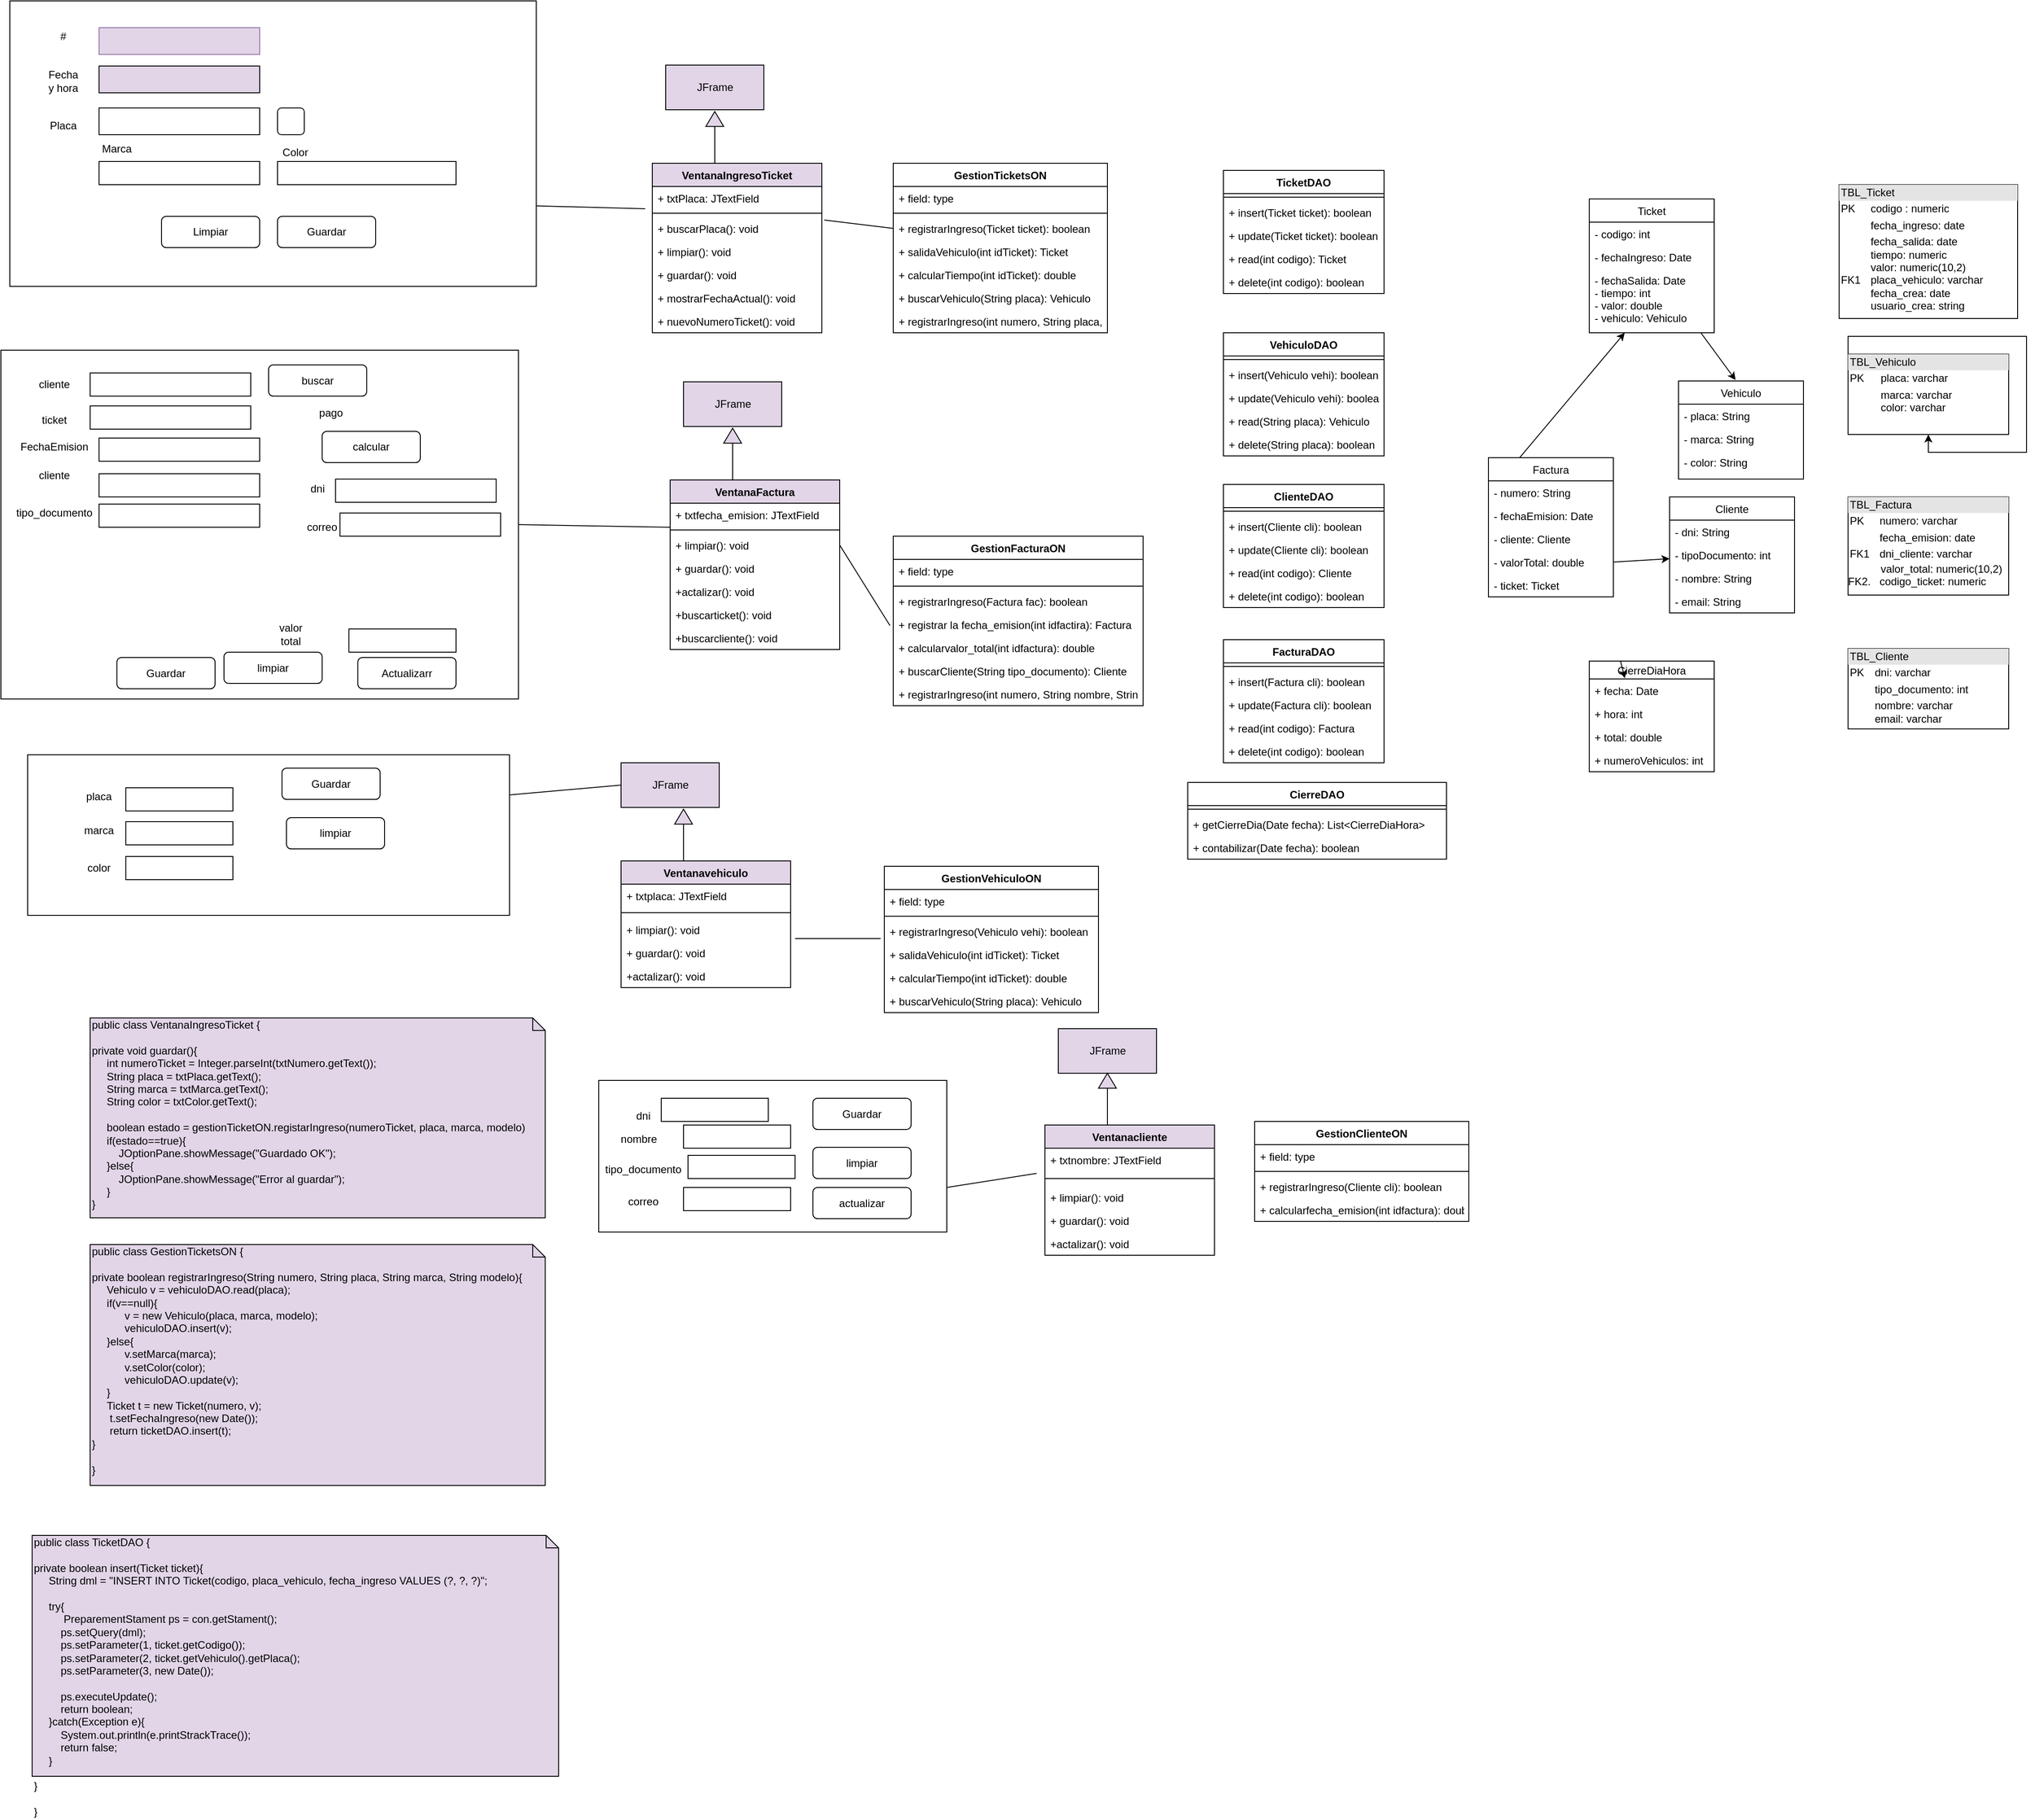 <mxfile version="13.8.6" type="github">
  <diagram id="KFKT6yV8iZlIxl5REy6F" name="Page-1">
    <mxGraphModel dx="1237" dy="847" grid="1" gridSize="10" guides="1" tooltips="1" connect="1" arrows="1" fold="1" page="1" pageScale="1" pageWidth="850" pageHeight="1100" math="0" shadow="0">
      <root>
        <mxCell id="0" />
        <mxCell id="1" parent="0" />
        <mxCell id="FMYxJ3LY-Asu8vdF3Ua0-1" value="&lt;div style=&quot;box-sizing: border-box ; width: 100% ; background: #e4e4e4 ; padding: 2px&quot;&gt;TBL_Ticket&lt;/div&gt;&lt;table style=&quot;width: 100% ; font-size: 1em&quot; cellpadding=&quot;2&quot; cellspacing=&quot;0&quot;&gt;&lt;tbody&gt;&lt;tr&gt;&lt;td&gt;PK&lt;/td&gt;&lt;td&gt;codigo : numeric&lt;br&gt;&lt;/td&gt;&lt;/tr&gt;&lt;tr&gt;&lt;td&gt;&lt;br&gt;&lt;/td&gt;&lt;td&gt;fecha_ingreso: date&lt;/td&gt;&lt;/tr&gt;&lt;tr&gt;&lt;td&gt;&lt;br&gt;&lt;br&gt;FK1&lt;br&gt;&lt;br&gt;&lt;br&gt;&lt;/td&gt;&lt;td&gt;fecha_salida: date&lt;br&gt;tiempo: numeric&lt;br&gt;valor: numeric(10,2)&lt;br&gt;placa_vehiculo: varchar&lt;br&gt;fecha_crea: date&lt;br&gt;usuario_crea: string&lt;br&gt;&lt;br&gt;&lt;/td&gt;&lt;/tr&gt;&lt;/tbody&gt;&lt;/table&gt;" style="verticalAlign=top;align=left;overflow=fill;html=1;" vertex="1" parent="1">
          <mxGeometry x="2780" y="596" width="200" height="150" as="geometry" />
        </mxCell>
        <mxCell id="FMYxJ3LY-Asu8vdF3Ua0-2" value="&lt;div style=&quot;box-sizing: border-box ; width: 100% ; background: #e4e4e4 ; padding: 2px&quot;&gt;TBL_Vehiculo&lt;/div&gt;&lt;table style=&quot;width: 100% ; font-size: 1em&quot; cellpadding=&quot;2&quot; cellspacing=&quot;0&quot;&gt;&lt;tbody&gt;&lt;tr&gt;&lt;td&gt;PK&lt;/td&gt;&lt;td&gt;placa: varchar&lt;/td&gt;&lt;/tr&gt;&lt;tr&gt;&lt;td&gt;&lt;br&gt;&lt;/td&gt;&lt;td&gt;marca: varchar&lt;br&gt;color: varchar&lt;/td&gt;&lt;/tr&gt;&lt;tr&gt;&lt;td&gt;&lt;/td&gt;&lt;td&gt;&lt;br&gt;&lt;/td&gt;&lt;/tr&gt;&lt;/tbody&gt;&lt;/table&gt;" style="verticalAlign=top;align=left;overflow=fill;html=1;" vertex="1" parent="1">
          <mxGeometry x="2790" y="786" width="180" height="90" as="geometry" />
        </mxCell>
        <mxCell id="FMYxJ3LY-Asu8vdF3Ua0-3" value="&lt;div style=&quot;box-sizing: border-box ; width: 100% ; background: #e4e4e4 ; padding: 2px&quot;&gt;TBL_Cliente&lt;/div&gt;&lt;table style=&quot;width: 100% ; font-size: 1em&quot; cellpadding=&quot;2&quot; cellspacing=&quot;0&quot;&gt;&lt;tbody&gt;&lt;tr&gt;&lt;td&gt;PK&lt;/td&gt;&lt;td&gt;dni: varchar&lt;/td&gt;&lt;/tr&gt;&lt;tr&gt;&lt;td&gt;&lt;br&gt;&lt;/td&gt;&lt;td&gt;tipo_documento: int&lt;/td&gt;&lt;/tr&gt;&lt;tr&gt;&lt;td&gt;&lt;/td&gt;&lt;td&gt;nombre: varchar&lt;br&gt;email: varchar&lt;/td&gt;&lt;/tr&gt;&lt;/tbody&gt;&lt;/table&gt;" style="verticalAlign=top;align=left;overflow=fill;html=1;" vertex="1" parent="1">
          <mxGeometry x="2790" y="1116" width="180" height="90" as="geometry" />
        </mxCell>
        <mxCell id="FMYxJ3LY-Asu8vdF3Ua0-4" value="&lt;div style=&quot;box-sizing: border-box ; width: 100% ; background: #e4e4e4 ; padding: 2px&quot;&gt;TBL_Factura&lt;/div&gt;&lt;table cellpadding=&quot;2&quot; cellspacing=&quot;0&quot; style=&quot;font-size: 1em ; width: 176px&quot;&gt;&lt;tbody&gt;&lt;tr&gt;&lt;td&gt;PK&lt;/td&gt;&lt;td&gt;numero: varchar&lt;/td&gt;&lt;/tr&gt;&lt;tr&gt;&lt;td&gt;&lt;br&gt;&lt;/td&gt;&lt;td&gt;fecha_emision: date&lt;/td&gt;&lt;/tr&gt;&lt;tr&gt;&lt;td&gt;FK1&lt;/td&gt;&lt;td&gt;dni_cliente: varchar&amp;nbsp;&lt;br&gt;&lt;/td&gt;&lt;/tr&gt;&lt;/tbody&gt;&lt;/table&gt;&amp;nbsp; &amp;nbsp; &amp;nbsp; &amp;nbsp; &amp;nbsp; &amp;nbsp;valor_total: numeric(10,2)&lt;br&gt;FK2.&amp;nbsp; &amp;nbsp;codigo_ticket: numeric" style="verticalAlign=top;align=left;overflow=fill;html=1;" vertex="1" parent="1">
          <mxGeometry x="2790" y="946" width="180" height="110" as="geometry" />
        </mxCell>
        <mxCell id="FMYxJ3LY-Asu8vdF3Ua0-5" style="edgeStyle=none;rounded=0;orthogonalLoop=1;jettySize=auto;html=1;entryX=0.457;entryY=-0.009;entryDx=0;entryDy=0;entryPerimeter=0;" edge="1" parent="1" source="FMYxJ3LY-Asu8vdF3Ua0-6" target="FMYxJ3LY-Asu8vdF3Ua0-12">
          <mxGeometry relative="1" as="geometry" />
        </mxCell>
        <mxCell id="FMYxJ3LY-Asu8vdF3Ua0-6" value="Ticket" style="swimlane;fontStyle=0;childLayout=stackLayout;horizontal=1;startSize=26;fillColor=none;horizontalStack=0;resizeParent=1;resizeParentMax=0;resizeLast=0;collapsible=1;marginBottom=0;" vertex="1" parent="1">
          <mxGeometry x="2500" y="612" width="140" height="150" as="geometry">
            <mxRectangle x="940" y="416" width="60" height="24" as="alternateBounds" />
          </mxGeometry>
        </mxCell>
        <mxCell id="FMYxJ3LY-Asu8vdF3Ua0-7" value="- codigo: int" style="text;strokeColor=none;fillColor=none;align=left;verticalAlign=top;spacingLeft=4;spacingRight=4;overflow=hidden;rotatable=0;points=[[0,0.5],[1,0.5]];portConstraint=eastwest;" vertex="1" parent="FMYxJ3LY-Asu8vdF3Ua0-6">
          <mxGeometry y="26" width="140" height="26" as="geometry" />
        </mxCell>
        <mxCell id="FMYxJ3LY-Asu8vdF3Ua0-8" value="- fechaIngreso: Date" style="text;strokeColor=none;fillColor=none;align=left;verticalAlign=top;spacingLeft=4;spacingRight=4;overflow=hidden;rotatable=0;points=[[0,0.5],[1,0.5]];portConstraint=eastwest;" vertex="1" parent="FMYxJ3LY-Asu8vdF3Ua0-6">
          <mxGeometry y="52" width="140" height="26" as="geometry" />
        </mxCell>
        <mxCell id="FMYxJ3LY-Asu8vdF3Ua0-9" value="- fechaSalida: Date&#xa;- tiempo: int&#xa;- valor: double&#xa;- vehiculo: Vehiculo&#xa;" style="text;strokeColor=none;fillColor=none;align=left;verticalAlign=top;spacingLeft=4;spacingRight=4;overflow=hidden;rotatable=0;points=[[0,0.5],[1,0.5]];portConstraint=eastwest;" vertex="1" parent="FMYxJ3LY-Asu8vdF3Ua0-6">
          <mxGeometry y="78" width="140" height="72" as="geometry" />
        </mxCell>
        <mxCell id="FMYxJ3LY-Asu8vdF3Ua0-10" style="edgeStyle=none;rounded=0;orthogonalLoop=1;jettySize=auto;html=1;exitX=0.25;exitY=0;exitDx=0;exitDy=0;" edge="1" parent="1" source="FMYxJ3LY-Asu8vdF3Ua0-16" target="FMYxJ3LY-Asu8vdF3Ua0-9">
          <mxGeometry relative="1" as="geometry" />
        </mxCell>
        <mxCell id="FMYxJ3LY-Asu8vdF3Ua0-11" style="rounded=0;orthogonalLoop=1;jettySize=auto;html=1;exitX=1;exitY=0.5;exitDx=0;exitDy=0;" edge="1" parent="1" source="FMYxJ3LY-Asu8vdF3Ua0-20" target="FMYxJ3LY-Asu8vdF3Ua0-22">
          <mxGeometry relative="1" as="geometry" />
        </mxCell>
        <mxCell id="FMYxJ3LY-Asu8vdF3Ua0-12" value="Vehiculo" style="swimlane;fontStyle=0;childLayout=stackLayout;horizontal=1;startSize=26;fillColor=none;horizontalStack=0;resizeParent=1;resizeParentMax=0;resizeLast=0;collapsible=1;marginBottom=0;" vertex="1" parent="1">
          <mxGeometry x="2600" y="816" width="140" height="110" as="geometry" />
        </mxCell>
        <mxCell id="FMYxJ3LY-Asu8vdF3Ua0-13" value="- placa: String" style="text;strokeColor=none;fillColor=none;align=left;verticalAlign=top;spacingLeft=4;spacingRight=4;overflow=hidden;rotatable=0;points=[[0,0.5],[1,0.5]];portConstraint=eastwest;" vertex="1" parent="FMYxJ3LY-Asu8vdF3Ua0-12">
          <mxGeometry y="26" width="140" height="26" as="geometry" />
        </mxCell>
        <mxCell id="FMYxJ3LY-Asu8vdF3Ua0-14" value="- marca: String" style="text;strokeColor=none;fillColor=none;align=left;verticalAlign=top;spacingLeft=4;spacingRight=4;overflow=hidden;rotatable=0;points=[[0,0.5],[1,0.5]];portConstraint=eastwest;" vertex="1" parent="FMYxJ3LY-Asu8vdF3Ua0-12">
          <mxGeometry y="52" width="140" height="26" as="geometry" />
        </mxCell>
        <mxCell id="FMYxJ3LY-Asu8vdF3Ua0-15" value="- color: String" style="text;strokeColor=none;fillColor=none;align=left;verticalAlign=top;spacingLeft=4;spacingRight=4;overflow=hidden;rotatable=0;points=[[0,0.5],[1,0.5]];portConstraint=eastwest;" vertex="1" parent="FMYxJ3LY-Asu8vdF3Ua0-12">
          <mxGeometry y="78" width="140" height="32" as="geometry" />
        </mxCell>
        <mxCell id="FMYxJ3LY-Asu8vdF3Ua0-16" value="Factura" style="swimlane;fontStyle=0;childLayout=stackLayout;horizontal=1;startSize=26;fillColor=none;horizontalStack=0;resizeParent=1;resizeParentMax=0;resizeLast=0;collapsible=1;marginBottom=0;" vertex="1" parent="1">
          <mxGeometry x="2387" y="902" width="140" height="156" as="geometry" />
        </mxCell>
        <mxCell id="FMYxJ3LY-Asu8vdF3Ua0-17" value="- numero: String" style="text;strokeColor=none;fillColor=none;align=left;verticalAlign=top;spacingLeft=4;spacingRight=4;overflow=hidden;rotatable=0;points=[[0,0.5],[1,0.5]];portConstraint=eastwest;" vertex="1" parent="FMYxJ3LY-Asu8vdF3Ua0-16">
          <mxGeometry y="26" width="140" height="26" as="geometry" />
        </mxCell>
        <mxCell id="FMYxJ3LY-Asu8vdF3Ua0-18" value="- fechaEmision: Date" style="text;strokeColor=none;fillColor=none;align=left;verticalAlign=top;spacingLeft=4;spacingRight=4;overflow=hidden;rotatable=0;points=[[0,0.5],[1,0.5]];portConstraint=eastwest;" vertex="1" parent="FMYxJ3LY-Asu8vdF3Ua0-16">
          <mxGeometry y="52" width="140" height="26" as="geometry" />
        </mxCell>
        <mxCell id="FMYxJ3LY-Asu8vdF3Ua0-19" value="- cliente: Cliente" style="text;strokeColor=none;fillColor=none;align=left;verticalAlign=top;spacingLeft=4;spacingRight=4;overflow=hidden;rotatable=0;points=[[0,0.5],[1,0.5]];portConstraint=eastwest;" vertex="1" parent="FMYxJ3LY-Asu8vdF3Ua0-16">
          <mxGeometry y="78" width="140" height="26" as="geometry" />
        </mxCell>
        <mxCell id="FMYxJ3LY-Asu8vdF3Ua0-20" value="- valorTotal: double" style="text;strokeColor=none;fillColor=none;align=left;verticalAlign=top;spacingLeft=4;spacingRight=4;overflow=hidden;rotatable=0;points=[[0,0.5],[1,0.5]];portConstraint=eastwest;" vertex="1" parent="FMYxJ3LY-Asu8vdF3Ua0-16">
          <mxGeometry y="104" width="140" height="26" as="geometry" />
        </mxCell>
        <mxCell id="FMYxJ3LY-Asu8vdF3Ua0-21" value="- ticket: Ticket" style="text;strokeColor=none;fillColor=none;align=left;verticalAlign=top;spacingLeft=4;spacingRight=4;overflow=hidden;rotatable=0;points=[[0,0.5],[1,0.5]];portConstraint=eastwest;" vertex="1" parent="FMYxJ3LY-Asu8vdF3Ua0-16">
          <mxGeometry y="130" width="140" height="26" as="geometry" />
        </mxCell>
        <mxCell id="FMYxJ3LY-Asu8vdF3Ua0-22" value="Cliente" style="swimlane;fontStyle=0;childLayout=stackLayout;horizontal=1;startSize=26;fillColor=none;horizontalStack=0;resizeParent=1;resizeParentMax=0;resizeLast=0;collapsible=1;marginBottom=0;" vertex="1" parent="1">
          <mxGeometry x="2590" y="946" width="140" height="130" as="geometry" />
        </mxCell>
        <mxCell id="FMYxJ3LY-Asu8vdF3Ua0-23" value="- dni: String" style="text;strokeColor=none;fillColor=none;align=left;verticalAlign=top;spacingLeft=4;spacingRight=4;overflow=hidden;rotatable=0;points=[[0,0.5],[1,0.5]];portConstraint=eastwest;" vertex="1" parent="FMYxJ3LY-Asu8vdF3Ua0-22">
          <mxGeometry y="26" width="140" height="26" as="geometry" />
        </mxCell>
        <mxCell id="FMYxJ3LY-Asu8vdF3Ua0-24" value="- tipoDocumento: int" style="text;strokeColor=none;fillColor=none;align=left;verticalAlign=top;spacingLeft=4;spacingRight=4;overflow=hidden;rotatable=0;points=[[0,0.5],[1,0.5]];portConstraint=eastwest;" vertex="1" parent="FMYxJ3LY-Asu8vdF3Ua0-22">
          <mxGeometry y="52" width="140" height="26" as="geometry" />
        </mxCell>
        <mxCell id="FMYxJ3LY-Asu8vdF3Ua0-25" value="- nombre: String" style="text;strokeColor=none;fillColor=none;align=left;verticalAlign=top;spacingLeft=4;spacingRight=4;overflow=hidden;rotatable=0;points=[[0,0.5],[1,0.5]];portConstraint=eastwest;" vertex="1" parent="FMYxJ3LY-Asu8vdF3Ua0-22">
          <mxGeometry y="78" width="140" height="26" as="geometry" />
        </mxCell>
        <mxCell id="FMYxJ3LY-Asu8vdF3Ua0-26" value="- email: String" style="text;strokeColor=none;fillColor=none;align=left;verticalAlign=top;spacingLeft=4;spacingRight=4;overflow=hidden;rotatable=0;points=[[0,0.5],[1,0.5]];portConstraint=eastwest;" vertex="1" parent="FMYxJ3LY-Asu8vdF3Ua0-22">
          <mxGeometry y="104" width="140" height="26" as="geometry" />
        </mxCell>
        <mxCell id="FMYxJ3LY-Asu8vdF3Ua0-27" style="edgeStyle=none;rounded=0;orthogonalLoop=1;jettySize=auto;html=1;exitX=0.75;exitY=0;exitDx=0;exitDy=0;" edge="1" parent="1" source="FMYxJ3LY-Asu8vdF3Ua0-29" target="FMYxJ3LY-Asu8vdF3Ua0-29">
          <mxGeometry relative="1" as="geometry" />
        </mxCell>
        <mxCell id="FMYxJ3LY-Asu8vdF3Ua0-28" style="edgeStyle=none;rounded=0;orthogonalLoop=1;jettySize=auto;html=1;exitX=0.25;exitY=0;exitDx=0;exitDy=0;entryX=0.285;entryY=0.155;entryDx=0;entryDy=0;entryPerimeter=0;" edge="1" parent="1" source="FMYxJ3LY-Asu8vdF3Ua0-29" target="FMYxJ3LY-Asu8vdF3Ua0-29">
          <mxGeometry relative="1" as="geometry" />
        </mxCell>
        <mxCell id="FMYxJ3LY-Asu8vdF3Ua0-29" value="CierreDiaHora" style="swimlane;fontStyle=0;childLayout=stackLayout;horizontal=1;startSize=20;fillColor=none;horizontalStack=0;resizeParent=1;resizeParentMax=0;resizeLast=0;collapsible=1;marginBottom=0;" vertex="1" parent="1">
          <mxGeometry x="2500" y="1130" width="140" height="124" as="geometry" />
        </mxCell>
        <mxCell id="FMYxJ3LY-Asu8vdF3Ua0-30" value="+ fecha: Date" style="text;strokeColor=none;fillColor=none;align=left;verticalAlign=top;spacingLeft=4;spacingRight=4;overflow=hidden;rotatable=0;points=[[0,0.5],[1,0.5]];portConstraint=eastwest;" vertex="1" parent="FMYxJ3LY-Asu8vdF3Ua0-29">
          <mxGeometry y="20" width="140" height="26" as="geometry" />
        </mxCell>
        <mxCell id="FMYxJ3LY-Asu8vdF3Ua0-31" value="+ hora: int" style="text;strokeColor=none;fillColor=none;align=left;verticalAlign=top;spacingLeft=4;spacingRight=4;overflow=hidden;rotatable=0;points=[[0,0.5],[1,0.5]];portConstraint=eastwest;" vertex="1" parent="FMYxJ3LY-Asu8vdF3Ua0-29">
          <mxGeometry y="46" width="140" height="26" as="geometry" />
        </mxCell>
        <mxCell id="FMYxJ3LY-Asu8vdF3Ua0-32" value="+ total: double" style="text;strokeColor=none;fillColor=none;align=left;verticalAlign=top;spacingLeft=4;spacingRight=4;overflow=hidden;rotatable=0;points=[[0,0.5],[1,0.5]];portConstraint=eastwest;" vertex="1" parent="FMYxJ3LY-Asu8vdF3Ua0-29">
          <mxGeometry y="72" width="140" height="26" as="geometry" />
        </mxCell>
        <mxCell id="FMYxJ3LY-Asu8vdF3Ua0-33" value="+ numeroVehiculos: int" style="text;strokeColor=none;fillColor=none;align=left;verticalAlign=top;spacingLeft=4;spacingRight=4;overflow=hidden;rotatable=0;points=[[0,0.5],[1,0.5]];portConstraint=eastwest;" vertex="1" parent="FMYxJ3LY-Asu8vdF3Ua0-29">
          <mxGeometry y="98" width="140" height="26" as="geometry" />
        </mxCell>
        <mxCell id="FMYxJ3LY-Asu8vdF3Ua0-34" value="TicketDAO" style="swimlane;fontStyle=1;align=center;verticalAlign=top;childLayout=stackLayout;horizontal=1;startSize=26;horizontalStack=0;resizeParent=1;resizeParentMax=0;resizeLast=0;collapsible=1;marginBottom=0;" vertex="1" parent="1">
          <mxGeometry x="2090" y="580" width="180" height="138" as="geometry" />
        </mxCell>
        <mxCell id="FMYxJ3LY-Asu8vdF3Ua0-35" value="" style="line;strokeWidth=1;fillColor=none;align=left;verticalAlign=middle;spacingTop=-1;spacingLeft=3;spacingRight=3;rotatable=0;labelPosition=right;points=[];portConstraint=eastwest;" vertex="1" parent="FMYxJ3LY-Asu8vdF3Ua0-34">
          <mxGeometry y="26" width="180" height="8" as="geometry" />
        </mxCell>
        <mxCell id="FMYxJ3LY-Asu8vdF3Ua0-36" value="+ insert(Ticket ticket): boolean" style="text;strokeColor=none;fillColor=none;align=left;verticalAlign=top;spacingLeft=4;spacingRight=4;overflow=hidden;rotatable=0;points=[[0,0.5],[1,0.5]];portConstraint=eastwest;" vertex="1" parent="FMYxJ3LY-Asu8vdF3Ua0-34">
          <mxGeometry y="34" width="180" height="26" as="geometry" />
        </mxCell>
        <mxCell id="FMYxJ3LY-Asu8vdF3Ua0-37" value="+ update(Ticket ticket): boolean" style="text;strokeColor=none;fillColor=none;align=left;verticalAlign=top;spacingLeft=4;spacingRight=4;overflow=hidden;rotatable=0;points=[[0,0.5],[1,0.5]];portConstraint=eastwest;" vertex="1" parent="FMYxJ3LY-Asu8vdF3Ua0-34">
          <mxGeometry y="60" width="180" height="26" as="geometry" />
        </mxCell>
        <mxCell id="FMYxJ3LY-Asu8vdF3Ua0-38" value="+ read(int codigo): Ticket" style="text;strokeColor=none;fillColor=none;align=left;verticalAlign=top;spacingLeft=4;spacingRight=4;overflow=hidden;rotatable=0;points=[[0,0.5],[1,0.5]];portConstraint=eastwest;" vertex="1" parent="FMYxJ3LY-Asu8vdF3Ua0-34">
          <mxGeometry y="86" width="180" height="26" as="geometry" />
        </mxCell>
        <mxCell id="FMYxJ3LY-Asu8vdF3Ua0-39" value="+ delete(int codigo): boolean" style="text;strokeColor=none;fillColor=none;align=left;verticalAlign=top;spacingLeft=4;spacingRight=4;overflow=hidden;rotatable=0;points=[[0,0.5],[1,0.5]];portConstraint=eastwest;" vertex="1" parent="FMYxJ3LY-Asu8vdF3Ua0-34">
          <mxGeometry y="112" width="180" height="26" as="geometry" />
        </mxCell>
        <mxCell id="FMYxJ3LY-Asu8vdF3Ua0-40" value="VehiculoDAO" style="swimlane;fontStyle=1;align=center;verticalAlign=top;childLayout=stackLayout;horizontal=1;startSize=26;horizontalStack=0;resizeParent=1;resizeParentMax=0;resizeLast=0;collapsible=1;marginBottom=0;" vertex="1" parent="1">
          <mxGeometry x="2090" y="762" width="180" height="138" as="geometry" />
        </mxCell>
        <mxCell id="FMYxJ3LY-Asu8vdF3Ua0-41" value="" style="line;strokeWidth=1;fillColor=none;align=left;verticalAlign=middle;spacingTop=-1;spacingLeft=3;spacingRight=3;rotatable=0;labelPosition=right;points=[];portConstraint=eastwest;" vertex="1" parent="FMYxJ3LY-Asu8vdF3Ua0-40">
          <mxGeometry y="26" width="180" height="8" as="geometry" />
        </mxCell>
        <mxCell id="FMYxJ3LY-Asu8vdF3Ua0-42" value="+ insert(Vehiculo vehi): boolean" style="text;strokeColor=none;fillColor=none;align=left;verticalAlign=top;spacingLeft=4;spacingRight=4;overflow=hidden;rotatable=0;points=[[0,0.5],[1,0.5]];portConstraint=eastwest;" vertex="1" parent="FMYxJ3LY-Asu8vdF3Ua0-40">
          <mxGeometry y="34" width="180" height="26" as="geometry" />
        </mxCell>
        <mxCell id="FMYxJ3LY-Asu8vdF3Ua0-43" value="+ update(Vehiculo vehi): boolean" style="text;strokeColor=none;fillColor=none;align=left;verticalAlign=top;spacingLeft=4;spacingRight=4;overflow=hidden;rotatable=0;points=[[0,0.5],[1,0.5]];portConstraint=eastwest;" vertex="1" parent="FMYxJ3LY-Asu8vdF3Ua0-40">
          <mxGeometry y="60" width="180" height="26" as="geometry" />
        </mxCell>
        <mxCell id="FMYxJ3LY-Asu8vdF3Ua0-44" value="+ read(String placa): Vehiculo" style="text;strokeColor=none;fillColor=none;align=left;verticalAlign=top;spacingLeft=4;spacingRight=4;overflow=hidden;rotatable=0;points=[[0,0.5],[1,0.5]];portConstraint=eastwest;" vertex="1" parent="FMYxJ3LY-Asu8vdF3Ua0-40">
          <mxGeometry y="86" width="180" height="26" as="geometry" />
        </mxCell>
        <mxCell id="FMYxJ3LY-Asu8vdF3Ua0-45" value="+ delete(String placa): boolean" style="text;strokeColor=none;fillColor=none;align=left;verticalAlign=top;spacingLeft=4;spacingRight=4;overflow=hidden;rotatable=0;points=[[0,0.5],[1,0.5]];portConstraint=eastwest;" vertex="1" parent="FMYxJ3LY-Asu8vdF3Ua0-40">
          <mxGeometry y="112" width="180" height="26" as="geometry" />
        </mxCell>
        <mxCell id="FMYxJ3LY-Asu8vdF3Ua0-46" value="ClienteDAO" style="swimlane;fontStyle=1;align=center;verticalAlign=top;childLayout=stackLayout;horizontal=1;startSize=26;horizontalStack=0;resizeParent=1;resizeParentMax=0;resizeLast=0;collapsible=1;marginBottom=0;" vertex="1" parent="1">
          <mxGeometry x="2090" y="932" width="180" height="138" as="geometry" />
        </mxCell>
        <mxCell id="FMYxJ3LY-Asu8vdF3Ua0-47" value="" style="line;strokeWidth=1;fillColor=none;align=left;verticalAlign=middle;spacingTop=-1;spacingLeft=3;spacingRight=3;rotatable=0;labelPosition=right;points=[];portConstraint=eastwest;" vertex="1" parent="FMYxJ3LY-Asu8vdF3Ua0-46">
          <mxGeometry y="26" width="180" height="8" as="geometry" />
        </mxCell>
        <mxCell id="FMYxJ3LY-Asu8vdF3Ua0-48" value="+ insert(Cliente cli): boolean" style="text;strokeColor=none;fillColor=none;align=left;verticalAlign=top;spacingLeft=4;spacingRight=4;overflow=hidden;rotatable=0;points=[[0,0.5],[1,0.5]];portConstraint=eastwest;" vertex="1" parent="FMYxJ3LY-Asu8vdF3Ua0-46">
          <mxGeometry y="34" width="180" height="26" as="geometry" />
        </mxCell>
        <mxCell id="FMYxJ3LY-Asu8vdF3Ua0-49" value="+ update(Cliente cli): boolean" style="text;strokeColor=none;fillColor=none;align=left;verticalAlign=top;spacingLeft=4;spacingRight=4;overflow=hidden;rotatable=0;points=[[0,0.5],[1,0.5]];portConstraint=eastwest;" vertex="1" parent="FMYxJ3LY-Asu8vdF3Ua0-46">
          <mxGeometry y="60" width="180" height="26" as="geometry" />
        </mxCell>
        <mxCell id="FMYxJ3LY-Asu8vdF3Ua0-50" value="+ read(int codigo): Cliente" style="text;strokeColor=none;fillColor=none;align=left;verticalAlign=top;spacingLeft=4;spacingRight=4;overflow=hidden;rotatable=0;points=[[0,0.5],[1,0.5]];portConstraint=eastwest;" vertex="1" parent="FMYxJ3LY-Asu8vdF3Ua0-46">
          <mxGeometry y="86" width="180" height="26" as="geometry" />
        </mxCell>
        <mxCell id="FMYxJ3LY-Asu8vdF3Ua0-51" value="+ delete(int codigo): boolean" style="text;strokeColor=none;fillColor=none;align=left;verticalAlign=top;spacingLeft=4;spacingRight=4;overflow=hidden;rotatable=0;points=[[0,0.5],[1,0.5]];portConstraint=eastwest;" vertex="1" parent="FMYxJ3LY-Asu8vdF3Ua0-46">
          <mxGeometry y="112" width="180" height="26" as="geometry" />
        </mxCell>
        <mxCell id="FMYxJ3LY-Asu8vdF3Ua0-52" value="FacturaDAO" style="swimlane;fontStyle=1;align=center;verticalAlign=top;childLayout=stackLayout;horizontal=1;startSize=26;horizontalStack=0;resizeParent=1;resizeParentMax=0;resizeLast=0;collapsible=1;marginBottom=0;" vertex="1" parent="1">
          <mxGeometry x="2090" y="1106" width="180" height="138" as="geometry" />
        </mxCell>
        <mxCell id="FMYxJ3LY-Asu8vdF3Ua0-53" value="" style="line;strokeWidth=1;fillColor=none;align=left;verticalAlign=middle;spacingTop=-1;spacingLeft=3;spacingRight=3;rotatable=0;labelPosition=right;points=[];portConstraint=eastwest;" vertex="1" parent="FMYxJ3LY-Asu8vdF3Ua0-52">
          <mxGeometry y="26" width="180" height="8" as="geometry" />
        </mxCell>
        <mxCell id="FMYxJ3LY-Asu8vdF3Ua0-54" value="+ insert(Factura cli): boolean" style="text;strokeColor=none;fillColor=none;align=left;verticalAlign=top;spacingLeft=4;spacingRight=4;overflow=hidden;rotatable=0;points=[[0,0.5],[1,0.5]];portConstraint=eastwest;" vertex="1" parent="FMYxJ3LY-Asu8vdF3Ua0-52">
          <mxGeometry y="34" width="180" height="26" as="geometry" />
        </mxCell>
        <mxCell id="FMYxJ3LY-Asu8vdF3Ua0-55" value="+ update(Factura cli): boolean" style="text;strokeColor=none;fillColor=none;align=left;verticalAlign=top;spacingLeft=4;spacingRight=4;overflow=hidden;rotatable=0;points=[[0,0.5],[1,0.5]];portConstraint=eastwest;" vertex="1" parent="FMYxJ3LY-Asu8vdF3Ua0-52">
          <mxGeometry y="60" width="180" height="26" as="geometry" />
        </mxCell>
        <mxCell id="FMYxJ3LY-Asu8vdF3Ua0-56" value="+ read(int codigo): Factura" style="text;strokeColor=none;fillColor=none;align=left;verticalAlign=top;spacingLeft=4;spacingRight=4;overflow=hidden;rotatable=0;points=[[0,0.5],[1,0.5]];portConstraint=eastwest;" vertex="1" parent="FMYxJ3LY-Asu8vdF3Ua0-52">
          <mxGeometry y="86" width="180" height="26" as="geometry" />
        </mxCell>
        <mxCell id="FMYxJ3LY-Asu8vdF3Ua0-57" value="+ delete(int codigo): boolean" style="text;strokeColor=none;fillColor=none;align=left;verticalAlign=top;spacingLeft=4;spacingRight=4;overflow=hidden;rotatable=0;points=[[0,0.5],[1,0.5]];portConstraint=eastwest;" vertex="1" parent="FMYxJ3LY-Asu8vdF3Ua0-52">
          <mxGeometry y="112" width="180" height="26" as="geometry" />
        </mxCell>
        <mxCell id="FMYxJ3LY-Asu8vdF3Ua0-58" value="CierreDAO" style="swimlane;fontStyle=1;align=center;verticalAlign=top;childLayout=stackLayout;horizontal=1;startSize=26;horizontalStack=0;resizeParent=1;resizeParentMax=0;resizeLast=0;collapsible=1;marginBottom=0;" vertex="1" parent="1">
          <mxGeometry x="2050" y="1266" width="290" height="86" as="geometry" />
        </mxCell>
        <mxCell id="FMYxJ3LY-Asu8vdF3Ua0-59" value="" style="line;strokeWidth=1;fillColor=none;align=left;verticalAlign=middle;spacingTop=-1;spacingLeft=3;spacingRight=3;rotatable=0;labelPosition=right;points=[];portConstraint=eastwest;" vertex="1" parent="FMYxJ3LY-Asu8vdF3Ua0-58">
          <mxGeometry y="26" width="290" height="8" as="geometry" />
        </mxCell>
        <mxCell id="FMYxJ3LY-Asu8vdF3Ua0-60" value="+ getCierreDia(Date fecha): List&lt;CierreDiaHora&gt;" style="text;strokeColor=none;fillColor=none;align=left;verticalAlign=top;spacingLeft=4;spacingRight=4;overflow=hidden;rotatable=0;points=[[0,0.5],[1,0.5]];portConstraint=eastwest;" vertex="1" parent="FMYxJ3LY-Asu8vdF3Ua0-58">
          <mxGeometry y="34" width="290" height="26" as="geometry" />
        </mxCell>
        <mxCell id="FMYxJ3LY-Asu8vdF3Ua0-61" value="+ contabilizar(Date fecha): boolean" style="text;strokeColor=none;fillColor=none;align=left;verticalAlign=top;spacingLeft=4;spacingRight=4;overflow=hidden;rotatable=0;points=[[0,0.5],[1,0.5]];portConstraint=eastwest;" vertex="1" parent="FMYxJ3LY-Asu8vdF3Ua0-58">
          <mxGeometry y="60" width="290" height="26" as="geometry" />
        </mxCell>
        <mxCell id="FMYxJ3LY-Asu8vdF3Ua0-62" value="GestionTicketsON" style="swimlane;fontStyle=1;align=center;verticalAlign=top;childLayout=stackLayout;horizontal=1;startSize=26;horizontalStack=0;resizeParent=1;resizeParentMax=0;resizeLast=0;collapsible=1;marginBottom=0;" vertex="1" parent="1">
          <mxGeometry x="1720" y="572" width="240" height="190" as="geometry" />
        </mxCell>
        <mxCell id="FMYxJ3LY-Asu8vdF3Ua0-63" value="+ field: type" style="text;strokeColor=none;fillColor=none;align=left;verticalAlign=top;spacingLeft=4;spacingRight=4;overflow=hidden;rotatable=0;points=[[0,0.5],[1,0.5]];portConstraint=eastwest;" vertex="1" parent="FMYxJ3LY-Asu8vdF3Ua0-62">
          <mxGeometry y="26" width="240" height="26" as="geometry" />
        </mxCell>
        <mxCell id="FMYxJ3LY-Asu8vdF3Ua0-64" value="" style="line;strokeWidth=1;fillColor=none;align=left;verticalAlign=middle;spacingTop=-1;spacingLeft=3;spacingRight=3;rotatable=0;labelPosition=right;points=[];portConstraint=eastwest;" vertex="1" parent="FMYxJ3LY-Asu8vdF3Ua0-62">
          <mxGeometry y="52" width="240" height="8" as="geometry" />
        </mxCell>
        <mxCell id="FMYxJ3LY-Asu8vdF3Ua0-65" value="+ registrarIngreso(Ticket ticket): boolean" style="text;strokeColor=none;fillColor=none;align=left;verticalAlign=top;spacingLeft=4;spacingRight=4;overflow=hidden;rotatable=0;points=[[0,0.5],[1,0.5]];portConstraint=eastwest;" vertex="1" parent="FMYxJ3LY-Asu8vdF3Ua0-62">
          <mxGeometry y="60" width="240" height="26" as="geometry" />
        </mxCell>
        <mxCell id="FMYxJ3LY-Asu8vdF3Ua0-66" value="+ salidaVehiculo(int idTicket): Ticket" style="text;strokeColor=none;fillColor=none;align=left;verticalAlign=top;spacingLeft=4;spacingRight=4;overflow=hidden;rotatable=0;points=[[0,0.5],[1,0.5]];portConstraint=eastwest;" vertex="1" parent="FMYxJ3LY-Asu8vdF3Ua0-62">
          <mxGeometry y="86" width="240" height="26" as="geometry" />
        </mxCell>
        <mxCell id="FMYxJ3LY-Asu8vdF3Ua0-67" value="+ calcularTiempo(int idTicket): double" style="text;strokeColor=none;fillColor=none;align=left;verticalAlign=top;spacingLeft=4;spacingRight=4;overflow=hidden;rotatable=0;points=[[0,0.5],[1,0.5]];portConstraint=eastwest;" vertex="1" parent="FMYxJ3LY-Asu8vdF3Ua0-62">
          <mxGeometry y="112" width="240" height="26" as="geometry" />
        </mxCell>
        <mxCell id="FMYxJ3LY-Asu8vdF3Ua0-68" value="+ buscarVehiculo(String placa): Vehiculo" style="text;strokeColor=none;fillColor=none;align=left;verticalAlign=top;spacingLeft=4;spacingRight=4;overflow=hidden;rotatable=0;points=[[0,0.5],[1,0.5]];portConstraint=eastwest;" vertex="1" parent="FMYxJ3LY-Asu8vdF3Ua0-62">
          <mxGeometry y="138" width="240" height="26" as="geometry" />
        </mxCell>
        <mxCell id="FMYxJ3LY-Asu8vdF3Ua0-69" value="+ registrarIngreso(int numero, String placa, String marca, String color): boolean" style="text;strokeColor=none;fillColor=none;align=left;verticalAlign=top;spacingLeft=4;spacingRight=4;overflow=hidden;rotatable=0;points=[[0,0.5],[1,0.5]];portConstraint=eastwest;" vertex="1" parent="FMYxJ3LY-Asu8vdF3Ua0-62">
          <mxGeometry y="164" width="240" height="26" as="geometry" />
        </mxCell>
        <mxCell id="FMYxJ3LY-Asu8vdF3Ua0-70" value="" style="rounded=0;whiteSpace=wrap;html=1;" vertex="1" parent="1">
          <mxGeometry x="730" y="390" width="590" height="320" as="geometry" />
        </mxCell>
        <mxCell id="FMYxJ3LY-Asu8vdF3Ua0-71" value="" style="rounded=0;whiteSpace=wrap;html=1;" vertex="1" parent="1">
          <mxGeometry x="830" y="510" width="180" height="30" as="geometry" />
        </mxCell>
        <mxCell id="FMYxJ3LY-Asu8vdF3Ua0-72" value="Placa" style="text;html=1;strokeColor=none;fillColor=none;align=center;verticalAlign=middle;whiteSpace=wrap;rounded=0;" vertex="1" parent="1">
          <mxGeometry x="770" y="520" width="40" height="20" as="geometry" />
        </mxCell>
        <mxCell id="FMYxJ3LY-Asu8vdF3Ua0-73" value="" style="rounded=0;whiteSpace=wrap;html=1;fillColor=#E1D5E7;" vertex="1" parent="1">
          <mxGeometry x="830" y="463" width="180" height="30" as="geometry" />
        </mxCell>
        <mxCell id="FMYxJ3LY-Asu8vdF3Ua0-74" value="Fecha y hora" style="text;html=1;strokeColor=none;fillColor=none;align=center;verticalAlign=middle;whiteSpace=wrap;rounded=0;" vertex="1" parent="1">
          <mxGeometry x="770" y="470" width="40" height="20" as="geometry" />
        </mxCell>
        <mxCell id="FMYxJ3LY-Asu8vdF3Ua0-75" value="" style="rounded=1;whiteSpace=wrap;html=1;" vertex="1" parent="1">
          <mxGeometry x="1030" y="510" width="30" height="30" as="geometry" />
        </mxCell>
        <mxCell id="FMYxJ3LY-Asu8vdF3Ua0-76" value="" style="rounded=0;whiteSpace=wrap;html=1;fillColor=#e1d5e7;strokeColor=#9673a6;" vertex="1" parent="1">
          <mxGeometry x="830" y="420" width="180" height="30" as="geometry" />
        </mxCell>
        <mxCell id="FMYxJ3LY-Asu8vdF3Ua0-77" value="#" style="text;html=1;strokeColor=none;fillColor=none;align=center;verticalAlign=middle;whiteSpace=wrap;rounded=0;" vertex="1" parent="1">
          <mxGeometry x="770" y="420" width="40" height="20" as="geometry" />
        </mxCell>
        <mxCell id="FMYxJ3LY-Asu8vdF3Ua0-78" value="" style="rounded=0;whiteSpace=wrap;html=1;" vertex="1" parent="1">
          <mxGeometry x="830" y="570" width="180" height="26" as="geometry" />
        </mxCell>
        <mxCell id="FMYxJ3LY-Asu8vdF3Ua0-79" value="" style="rounded=0;whiteSpace=wrap;html=1;" vertex="1" parent="1">
          <mxGeometry x="1030" y="570" width="200" height="26" as="geometry" />
        </mxCell>
        <mxCell id="FMYxJ3LY-Asu8vdF3Ua0-80" value="Marca" style="text;html=1;strokeColor=none;fillColor=none;align=center;verticalAlign=middle;whiteSpace=wrap;rounded=0;" vertex="1" parent="1">
          <mxGeometry x="830" y="546" width="40" height="20" as="geometry" />
        </mxCell>
        <mxCell id="FMYxJ3LY-Asu8vdF3Ua0-81" value="Color" style="text;html=1;strokeColor=none;fillColor=none;align=center;verticalAlign=middle;whiteSpace=wrap;rounded=0;" vertex="1" parent="1">
          <mxGeometry x="1030" y="550" width="40" height="20" as="geometry" />
        </mxCell>
        <mxCell id="FMYxJ3LY-Asu8vdF3Ua0-82" value="Guardar" style="rounded=1;whiteSpace=wrap;html=1;" vertex="1" parent="1">
          <mxGeometry x="1030" y="631.5" width="110" height="35" as="geometry" />
        </mxCell>
        <mxCell id="FMYxJ3LY-Asu8vdF3Ua0-83" value="Limpiar" style="rounded=1;whiteSpace=wrap;html=1;" vertex="1" parent="1">
          <mxGeometry x="900" y="631.5" width="110" height="35" as="geometry" />
        </mxCell>
        <mxCell id="FMYxJ3LY-Asu8vdF3Ua0-84" value="JFrame" style="html=1;fillColor=#E1D5E7;" vertex="1" parent="1">
          <mxGeometry x="1465" y="462" width="110" height="50" as="geometry" />
        </mxCell>
        <mxCell id="FMYxJ3LY-Asu8vdF3Ua0-85" value="" style="html=1;shadow=0;dashed=0;align=center;verticalAlign=middle;shape=mxgraph.arrows2.arrow;dy=1;dx=16.71;direction=north;notch=0;fillColor=#E1D5E7;" vertex="1" parent="1">
          <mxGeometry x="1510" y="514" width="20" height="58" as="geometry" />
        </mxCell>
        <mxCell id="FMYxJ3LY-Asu8vdF3Ua0-86" value="VentanaIngresoTicket" style="swimlane;fontStyle=1;align=center;verticalAlign=top;childLayout=stackLayout;horizontal=1;startSize=26;horizontalStack=0;resizeParent=1;resizeParentMax=0;resizeLast=0;collapsible=1;marginBottom=0;fillColor=#E1D5E7;" vertex="1" parent="1">
          <mxGeometry x="1450" y="572" width="190" height="190" as="geometry" />
        </mxCell>
        <mxCell id="FMYxJ3LY-Asu8vdF3Ua0-87" value="+ txtPlaca: JTextField" style="text;strokeColor=none;fillColor=none;align=left;verticalAlign=top;spacingLeft=4;spacingRight=4;overflow=hidden;rotatable=0;points=[[0,0.5],[1,0.5]];portConstraint=eastwest;" vertex="1" parent="FMYxJ3LY-Asu8vdF3Ua0-86">
          <mxGeometry y="26" width="190" height="26" as="geometry" />
        </mxCell>
        <mxCell id="FMYxJ3LY-Asu8vdF3Ua0-88" value="" style="line;strokeWidth=1;fillColor=none;align=left;verticalAlign=middle;spacingTop=-1;spacingLeft=3;spacingRight=3;rotatable=0;labelPosition=right;points=[];portConstraint=eastwest;" vertex="1" parent="FMYxJ3LY-Asu8vdF3Ua0-86">
          <mxGeometry y="52" width="190" height="8" as="geometry" />
        </mxCell>
        <mxCell id="FMYxJ3LY-Asu8vdF3Ua0-89" value="+ buscarPlaca(): void" style="text;strokeColor=none;fillColor=none;align=left;verticalAlign=top;spacingLeft=4;spacingRight=4;overflow=hidden;rotatable=0;points=[[0,0.5],[1,0.5]];portConstraint=eastwest;" vertex="1" parent="FMYxJ3LY-Asu8vdF3Ua0-86">
          <mxGeometry y="60" width="190" height="26" as="geometry" />
        </mxCell>
        <mxCell id="FMYxJ3LY-Asu8vdF3Ua0-90" value="+ limpiar(): void" style="text;strokeColor=none;fillColor=none;align=left;verticalAlign=top;spacingLeft=4;spacingRight=4;overflow=hidden;rotatable=0;points=[[0,0.5],[1,0.5]];portConstraint=eastwest;" vertex="1" parent="FMYxJ3LY-Asu8vdF3Ua0-86">
          <mxGeometry y="86" width="190" height="26" as="geometry" />
        </mxCell>
        <mxCell id="FMYxJ3LY-Asu8vdF3Ua0-91" value="+ guardar(): void" style="text;strokeColor=none;fillColor=none;align=left;verticalAlign=top;spacingLeft=4;spacingRight=4;overflow=hidden;rotatable=0;points=[[0,0.5],[1,0.5]];portConstraint=eastwest;" vertex="1" parent="FMYxJ3LY-Asu8vdF3Ua0-86">
          <mxGeometry y="112" width="190" height="26" as="geometry" />
        </mxCell>
        <mxCell id="FMYxJ3LY-Asu8vdF3Ua0-92" value="+ mostrarFechaActual(): void" style="text;strokeColor=none;fillColor=none;align=left;verticalAlign=top;spacingLeft=4;spacingRight=4;overflow=hidden;rotatable=0;points=[[0,0.5],[1,0.5]];portConstraint=eastwest;" vertex="1" parent="FMYxJ3LY-Asu8vdF3Ua0-86">
          <mxGeometry y="138" width="190" height="26" as="geometry" />
        </mxCell>
        <mxCell id="FMYxJ3LY-Asu8vdF3Ua0-93" value="+ nuevoNumeroTicket(): void" style="text;strokeColor=none;fillColor=none;align=left;verticalAlign=top;spacingLeft=4;spacingRight=4;overflow=hidden;rotatable=0;points=[[0,0.5],[1,0.5]];portConstraint=eastwest;" vertex="1" parent="FMYxJ3LY-Asu8vdF3Ua0-86">
          <mxGeometry y="164" width="190" height="26" as="geometry" />
        </mxCell>
        <mxCell id="FMYxJ3LY-Asu8vdF3Ua0-94" value="public class VentanaIngresoTicket {&lt;br&gt;&lt;br&gt;private void guardar(){&lt;br&gt;&amp;nbsp; &amp;nbsp; &amp;nbsp;int numeroTicket = Integer.parseInt(txtNumero.getText());&lt;br&gt;&amp;nbsp; &amp;nbsp; &amp;nbsp;String placa = txtPlaca.getText();&lt;br&gt;&amp;nbsp; &amp;nbsp; &amp;nbsp;String marca = txtMarca.getText();&lt;br&gt;&amp;nbsp; &amp;nbsp; &amp;nbsp;String color = txtColor.getText();&lt;br&gt;&amp;nbsp;&amp;nbsp;&lt;br&gt;&amp;nbsp; &amp;nbsp; &amp;nbsp;boolean estado = gestionTicketON.registarIngreso(numeroTicket, placa, marca, modelo)&lt;br&gt;&amp;nbsp; &amp;nbsp; &amp;nbsp;if(estado==true){&lt;br&gt;&amp;nbsp; &amp;nbsp; &amp;nbsp; &amp;nbsp; &amp;nbsp;JOptionPane.showMessage(&quot;Guardado OK&quot;);&lt;br&gt;&amp;nbsp; &amp;nbsp; &amp;nbsp;}else{&lt;br&gt;&amp;nbsp; &amp;nbsp; &amp;nbsp; &amp;nbsp; &amp;nbsp;JOptionPane.showMessage(&quot;Error al guardar&quot;);&lt;br&gt;&amp;nbsp; &amp;nbsp; &amp;nbsp;}&lt;br&gt;}" style="shape=note;whiteSpace=wrap;html=1;size=14;verticalAlign=top;align=left;spacingTop=-6;fillColor=#E1D5E7;" vertex="1" parent="1">
          <mxGeometry x="820" y="1530" width="510" height="224" as="geometry" />
        </mxCell>
        <mxCell id="FMYxJ3LY-Asu8vdF3Ua0-95" value="public class GestionTicketsON {&lt;br&gt;&lt;br&gt;private boolean registrarIngreso(String numero, String placa, String marca, String modelo){&lt;br&gt;&amp;nbsp; &amp;nbsp; &amp;nbsp;Vehiculo v = vehiculoDAO.read(placa);&lt;br&gt;&amp;nbsp; &amp;nbsp; &amp;nbsp;if(v==null){&lt;br&gt;&amp;nbsp; &amp;nbsp; &amp;nbsp; &amp;nbsp; &amp;nbsp; &amp;nbsp;v = new Vehiculo(placa, marca, modelo);&lt;br&gt;&amp;nbsp; &amp;nbsp; &amp;nbsp; &amp;nbsp; &amp;nbsp; &amp;nbsp;vehiculoDAO.insert(v);&lt;br&gt;&amp;nbsp; &amp;nbsp; &amp;nbsp;}else{&lt;br&gt;&amp;nbsp; &amp;nbsp; &amp;nbsp; &amp;nbsp; &amp;nbsp; &amp;nbsp;v.setMarca(marca);&lt;br&gt;&amp;nbsp; &amp;nbsp; &amp;nbsp; &amp;nbsp; &amp;nbsp; &amp;nbsp;v.setColor(color);&lt;br&gt;&amp;nbsp; &amp;nbsp; &amp;nbsp; &amp;nbsp; &amp;nbsp; &amp;nbsp;vehiculoDAO.update(v);&lt;br&gt;&amp;nbsp; &amp;nbsp; &amp;nbsp;}&lt;br&gt;&amp;nbsp; &amp;nbsp; &amp;nbsp;Ticket t = new Ticket(numero, v);&lt;br&gt;&amp;nbsp; &amp;nbsp; &amp;nbsp; t.setFechaIngreso(new Date());&lt;br&gt;&amp;nbsp; &amp;nbsp; &amp;nbsp; return ticketDAO.insert(t);&lt;br&gt;}&lt;br&gt;&lt;br&gt;}" style="shape=note;whiteSpace=wrap;html=1;size=14;verticalAlign=top;align=left;spacingTop=-6;fillColor=#E1D5E7;" vertex="1" parent="1">
          <mxGeometry x="820" y="1784" width="510" height="270" as="geometry" />
        </mxCell>
        <mxCell id="FMYxJ3LY-Asu8vdF3Ua0-96" value="public class TicketDAO {&lt;br&gt;&lt;br&gt;private boolean insert(Ticket ticket){&lt;br&gt;&amp;nbsp; &amp;nbsp; &amp;nbsp;String dml = &quot;INSERT INTO Ticket(codigo, placa_vehiculo, fecha_ingreso VALUES (?, ?, ?)&quot;;&lt;br&gt;&lt;br&gt;&amp;nbsp; &amp;nbsp; &amp;nbsp;try{&lt;br&gt;&amp;nbsp; &amp;nbsp; &amp;nbsp; &amp;nbsp; &amp;nbsp; PreparementStament ps = con.getStament();&lt;br&gt;&amp;nbsp; &amp;nbsp; &amp;nbsp; &amp;nbsp; &amp;nbsp;ps.setQuery(dml);&lt;br&gt;&amp;nbsp; &amp;nbsp; &amp;nbsp; &amp;nbsp; &amp;nbsp;ps.setParameter(1, ticket.getCodigo());&lt;br&gt;&amp;nbsp; &amp;nbsp; &amp;nbsp; &amp;nbsp; &amp;nbsp;ps.setParameter(2, ticket.getVehiculo().getPlaca();&lt;br&gt;&amp;nbsp; &amp;nbsp; &amp;nbsp; &amp;nbsp; &amp;nbsp;ps.setParameter(3, new Date());&lt;br&gt;&lt;br&gt;&amp;nbsp; &amp;nbsp; &amp;nbsp; &amp;nbsp; &amp;nbsp;ps.executeUpdate();&lt;br&gt;&amp;nbsp; &amp;nbsp; &amp;nbsp; &amp;nbsp; &amp;nbsp;return boolean;&lt;br&gt;&amp;nbsp; &amp;nbsp; &amp;nbsp;}catch(Exception e){&lt;br&gt;&amp;nbsp; &amp;nbsp; &amp;nbsp; &amp;nbsp; &amp;nbsp;System.out.println(e.printStrackTrace());&lt;br&gt;&amp;nbsp; &amp;nbsp; &amp;nbsp; &amp;nbsp; &amp;nbsp;return false;&lt;br&gt;&amp;nbsp; &amp;nbsp; &amp;nbsp;}&lt;br&gt;&lt;br&gt;}&lt;br&gt;&lt;br&gt;}" style="shape=note;whiteSpace=wrap;html=1;size=14;verticalAlign=top;align=left;spacingTop=-6;fillColor=#E1D5E7;" vertex="1" parent="1">
          <mxGeometry x="755" y="2110" width="590" height="270" as="geometry" />
        </mxCell>
        <mxCell id="FMYxJ3LY-Asu8vdF3Ua0-97" value="" style="rounded=0;whiteSpace=wrap;html=1;" vertex="1" parent="1">
          <mxGeometry x="720" y="781.5" width="580" height="391" as="geometry" />
        </mxCell>
        <mxCell id="FMYxJ3LY-Asu8vdF3Ua0-98" value="cliente" style="text;html=1;strokeColor=none;fillColor=none;align=center;verticalAlign=middle;whiteSpace=wrap;rounded=0;" vertex="1" parent="1">
          <mxGeometry x="760" y="810" width="40" height="20" as="geometry" />
        </mxCell>
        <mxCell id="FMYxJ3LY-Asu8vdF3Ua0-99" value="" style="rounded=0;whiteSpace=wrap;html=1;" vertex="1" parent="1">
          <mxGeometry x="820" y="807" width="180" height="26" as="geometry" />
        </mxCell>
        <mxCell id="FMYxJ3LY-Asu8vdF3Ua0-101" value="ticket" style="text;html=1;strokeColor=none;fillColor=none;align=center;verticalAlign=middle;whiteSpace=wrap;rounded=0;" vertex="1" parent="1">
          <mxGeometry x="760" y="850" width="40" height="20" as="geometry" />
        </mxCell>
        <mxCell id="FMYxJ3LY-Asu8vdF3Ua0-102" value="" style="rounded=0;whiteSpace=wrap;html=1;" vertex="1" parent="1">
          <mxGeometry x="820" y="844" width="180" height="26" as="geometry" />
        </mxCell>
        <mxCell id="FMYxJ3LY-Asu8vdF3Ua0-103" value="FechaEmision" style="text;html=1;strokeColor=none;fillColor=none;align=center;verticalAlign=middle;whiteSpace=wrap;rounded=0;" vertex="1" parent="1">
          <mxGeometry x="760" y="880" width="40" height="20" as="geometry" />
        </mxCell>
        <mxCell id="FMYxJ3LY-Asu8vdF3Ua0-104" value="" style="rounded=0;whiteSpace=wrap;html=1;" vertex="1" parent="1">
          <mxGeometry x="830" y="880" width="180" height="26" as="geometry" />
        </mxCell>
        <mxCell id="FMYxJ3LY-Asu8vdF3Ua0-105" value="cliente" style="text;html=1;strokeColor=none;fillColor=none;align=center;verticalAlign=middle;whiteSpace=wrap;rounded=0;" vertex="1" parent="1">
          <mxGeometry x="760" y="912" width="40" height="20" as="geometry" />
        </mxCell>
        <mxCell id="FMYxJ3LY-Asu8vdF3Ua0-107" value="" style="rounded=0;whiteSpace=wrap;html=1;" vertex="1" parent="1">
          <mxGeometry x="830" y="920" width="180" height="26" as="geometry" />
        </mxCell>
        <mxCell id="FMYxJ3LY-Asu8vdF3Ua0-108" value="limpiar" style="rounded=1;whiteSpace=wrap;html=1;" vertex="1" parent="1">
          <mxGeometry x="970" y="1120" width="110" height="35" as="geometry" />
        </mxCell>
        <mxCell id="FMYxJ3LY-Asu8vdF3Ua0-109" value="pago" style="text;html=1;strokeColor=none;fillColor=none;align=center;verticalAlign=middle;whiteSpace=wrap;rounded=0;" vertex="1" parent="1">
          <mxGeometry x="1070" y="842" width="40" height="20" as="geometry" />
        </mxCell>
        <mxCell id="FMYxJ3LY-Asu8vdF3Ua0-140" value="valor total" style="text;html=1;strokeColor=none;fillColor=none;align=center;verticalAlign=middle;whiteSpace=wrap;rounded=0;" vertex="1" parent="1">
          <mxGeometry x="1025" y="1090" width="40" height="20" as="geometry" />
        </mxCell>
        <mxCell id="FMYxJ3LY-Asu8vdF3Ua0-141" value="" style="rounded=0;whiteSpace=wrap;html=1;" vertex="1" parent="1">
          <mxGeometry x="870" y="1270" width="120" height="26" as="geometry" />
        </mxCell>
        <mxCell id="FMYxJ3LY-Asu8vdF3Ua0-143" value="tipo_documento" style="text;html=1;strokeColor=none;fillColor=none;align=center;verticalAlign=middle;whiteSpace=wrap;rounded=0;" vertex="1" parent="1">
          <mxGeometry x="760" y="954" width="40" height="20" as="geometry" />
        </mxCell>
        <mxCell id="FMYxJ3LY-Asu8vdF3Ua0-144" value="" style="rounded=0;whiteSpace=wrap;html=1;" vertex="1" parent="1">
          <mxGeometry x="830" y="954" width="180" height="26" as="geometry" />
        </mxCell>
        <mxCell id="FMYxJ3LY-Asu8vdF3Ua0-147" value="JFrame" style="html=1;fillColor=#E1D5E7;" vertex="1" parent="1">
          <mxGeometry x="1485" y="817" width="110" height="50" as="geometry" />
        </mxCell>
        <mxCell id="FMYxJ3LY-Asu8vdF3Ua0-148" value="" style="html=1;shadow=0;dashed=0;align=center;verticalAlign=middle;shape=mxgraph.arrows2.arrow;dy=1;dx=16.71;direction=north;notch=0;fillColor=#E1D5E7;" vertex="1" parent="1">
          <mxGeometry x="1530" y="869" width="20" height="58" as="geometry" />
        </mxCell>
        <mxCell id="FMYxJ3LY-Asu8vdF3Ua0-149" value="VentanaFactura" style="swimlane;fontStyle=1;align=center;verticalAlign=top;childLayout=stackLayout;horizontal=1;startSize=26;horizontalStack=0;resizeParent=1;resizeParentMax=0;resizeLast=0;collapsible=1;marginBottom=0;fillColor=#E1D5E7;" vertex="1" parent="1">
          <mxGeometry x="1470" y="927" width="190" height="190" as="geometry" />
        </mxCell>
        <mxCell id="FMYxJ3LY-Asu8vdF3Ua0-150" value="+ txtfecha_emision: JTextField" style="text;strokeColor=none;fillColor=none;align=left;verticalAlign=top;spacingLeft=4;spacingRight=4;overflow=hidden;rotatable=0;points=[[0,0.5],[1,0.5]];portConstraint=eastwest;" vertex="1" parent="FMYxJ3LY-Asu8vdF3Ua0-149">
          <mxGeometry y="26" width="190" height="26" as="geometry" />
        </mxCell>
        <mxCell id="FMYxJ3LY-Asu8vdF3Ua0-151" value="" style="line;strokeWidth=1;fillColor=none;align=left;verticalAlign=middle;spacingTop=-1;spacingLeft=3;spacingRight=3;rotatable=0;labelPosition=right;points=[];portConstraint=eastwest;" vertex="1" parent="FMYxJ3LY-Asu8vdF3Ua0-149">
          <mxGeometry y="52" width="190" height="8" as="geometry" />
        </mxCell>
        <mxCell id="FMYxJ3LY-Asu8vdF3Ua0-153" value="+ limpiar(): void" style="text;strokeColor=none;fillColor=none;align=left;verticalAlign=top;spacingLeft=4;spacingRight=4;overflow=hidden;rotatable=0;points=[[0,0.5],[1,0.5]];portConstraint=eastwest;" vertex="1" parent="FMYxJ3LY-Asu8vdF3Ua0-149">
          <mxGeometry y="60" width="190" height="26" as="geometry" />
        </mxCell>
        <mxCell id="FMYxJ3LY-Asu8vdF3Ua0-154" value="+ guardar(): void" style="text;strokeColor=none;fillColor=none;align=left;verticalAlign=top;spacingLeft=4;spacingRight=4;overflow=hidden;rotatable=0;points=[[0,0.5],[1,0.5]];portConstraint=eastwest;" vertex="1" parent="FMYxJ3LY-Asu8vdF3Ua0-149">
          <mxGeometry y="86" width="190" height="26" as="geometry" />
        </mxCell>
        <mxCell id="FMYxJ3LY-Asu8vdF3Ua0-157" value="+actalizar(): void" style="text;strokeColor=none;fillColor=none;align=left;verticalAlign=top;spacingLeft=4;spacingRight=4;overflow=hidden;rotatable=0;points=[[0,0.5],[1,0.5]];portConstraint=eastwest;" vertex="1" parent="FMYxJ3LY-Asu8vdF3Ua0-149">
          <mxGeometry y="112" width="190" height="26" as="geometry" />
        </mxCell>
        <mxCell id="FMYxJ3LY-Asu8vdF3Ua0-160" value="+buscarticket(): void" style="text;strokeColor=none;fillColor=none;align=left;verticalAlign=top;spacingLeft=4;spacingRight=4;overflow=hidden;rotatable=0;points=[[0,0.5],[1,0.5]];portConstraint=eastwest;" vertex="1" parent="FMYxJ3LY-Asu8vdF3Ua0-149">
          <mxGeometry y="138" width="190" height="26" as="geometry" />
        </mxCell>
        <mxCell id="FMYxJ3LY-Asu8vdF3Ua0-212" value="+buscarcliente(): void" style="text;strokeColor=none;fillColor=none;align=left;verticalAlign=top;spacingLeft=4;spacingRight=4;overflow=hidden;rotatable=0;points=[[0,0.5],[1,0.5]];portConstraint=eastwest;" vertex="1" parent="FMYxJ3LY-Asu8vdF3Ua0-149">
          <mxGeometry y="164" width="190" height="26" as="geometry" />
        </mxCell>
        <mxCell id="FMYxJ3LY-Asu8vdF3Ua0-158" value="" style="endArrow=none;html=1;exitX=1;exitY=0.5;exitDx=0;exitDy=0;" edge="1" parent="1" source="FMYxJ3LY-Asu8vdF3Ua0-97">
          <mxGeometry width="50" height="50" relative="1" as="geometry">
            <mxPoint x="1420" y="1030" as="sourcePoint" />
            <mxPoint x="1470" y="980" as="targetPoint" />
          </mxGeometry>
        </mxCell>
        <mxCell id="FMYxJ3LY-Asu8vdF3Ua0-159" value="" style="endArrow=none;html=1;exitX=1;exitY=0.718;exitDx=0;exitDy=0;exitPerimeter=0;entryX=-0.042;entryY=-0.346;entryDx=0;entryDy=0;entryPerimeter=0;" edge="1" parent="1" source="FMYxJ3LY-Asu8vdF3Ua0-70" target="FMYxJ3LY-Asu8vdF3Ua0-89">
          <mxGeometry width="50" height="50" relative="1" as="geometry">
            <mxPoint x="1420" y="770" as="sourcePoint" />
            <mxPoint x="1470" y="720" as="targetPoint" />
          </mxGeometry>
        </mxCell>
        <mxCell id="FMYxJ3LY-Asu8vdF3Ua0-161" value="" style="rounded=0;whiteSpace=wrap;html=1;" vertex="1" parent="1">
          <mxGeometry x="750" y="1235" width="540" height="180" as="geometry" />
        </mxCell>
        <mxCell id="FMYxJ3LY-Asu8vdF3Ua0-162" value="placa" style="text;html=1;strokeColor=none;fillColor=none;align=center;verticalAlign=middle;whiteSpace=wrap;rounded=0;" vertex="1" parent="1">
          <mxGeometry x="810" y="1272" width="40" height="20" as="geometry" />
        </mxCell>
        <mxCell id="FMYxJ3LY-Asu8vdF3Ua0-163" value="" style="rounded=0;whiteSpace=wrap;html=1;" vertex="1" parent="1">
          <mxGeometry x="1110" y="1094" width="120" height="26" as="geometry" />
        </mxCell>
        <mxCell id="FMYxJ3LY-Asu8vdF3Ua0-164" value="" style="rounded=0;whiteSpace=wrap;html=1;" vertex="1" parent="1">
          <mxGeometry x="860" y="1272" width="120" height="26" as="geometry" />
        </mxCell>
        <mxCell id="FMYxJ3LY-Asu8vdF3Ua0-166" value="marca" style="text;html=1;strokeColor=none;fillColor=none;align=center;verticalAlign=middle;whiteSpace=wrap;rounded=0;" vertex="1" parent="1">
          <mxGeometry x="810" y="1310" width="40" height="20" as="geometry" />
        </mxCell>
        <mxCell id="FMYxJ3LY-Asu8vdF3Ua0-167" value="" style="rounded=0;whiteSpace=wrap;html=1;" vertex="1" parent="1">
          <mxGeometry x="860" y="1310" width="120" height="26" as="geometry" />
        </mxCell>
        <mxCell id="FMYxJ3LY-Asu8vdF3Ua0-168" value="color" style="text;html=1;strokeColor=none;fillColor=none;align=center;verticalAlign=middle;whiteSpace=wrap;rounded=0;" vertex="1" parent="1">
          <mxGeometry x="810" y="1352" width="40" height="20" as="geometry" />
        </mxCell>
        <mxCell id="FMYxJ3LY-Asu8vdF3Ua0-169" value="" style="rounded=0;whiteSpace=wrap;html=1;" vertex="1" parent="1">
          <mxGeometry x="1460" y="1620" width="120" height="26" as="geometry" />
        </mxCell>
        <mxCell id="FMYxJ3LY-Asu8vdF3Ua0-170" value="Guardar" style="rounded=1;whiteSpace=wrap;html=1;" vertex="1" parent="1">
          <mxGeometry x="1035" y="1250" width="110" height="35" as="geometry" />
        </mxCell>
        <mxCell id="FMYxJ3LY-Asu8vdF3Ua0-171" value="Actualizarr" style="rounded=1;whiteSpace=wrap;html=1;" vertex="1" parent="1">
          <mxGeometry x="1120" y="1126" width="110" height="35" as="geometry" />
        </mxCell>
        <mxCell id="FMYxJ3LY-Asu8vdF3Ua0-172" value="Guardar" style="rounded=1;whiteSpace=wrap;html=1;" vertex="1" parent="1">
          <mxGeometry x="850" y="1126" width="110" height="35" as="geometry" />
        </mxCell>
        <mxCell id="FMYxJ3LY-Asu8vdF3Ua0-173" value="limpiar" style="rounded=1;whiteSpace=wrap;html=1;" vertex="1" parent="1">
          <mxGeometry x="1040" y="1305.5" width="110" height="35" as="geometry" />
        </mxCell>
        <mxCell id="FMYxJ3LY-Asu8vdF3Ua0-174" value="JFrame" style="html=1;fillColor=#E1D5E7;" vertex="1" parent="1">
          <mxGeometry x="1415" y="1244" width="110" height="50" as="geometry" />
        </mxCell>
        <mxCell id="FMYxJ3LY-Asu8vdF3Ua0-175" value="" style="html=1;shadow=0;dashed=0;align=center;verticalAlign=middle;shape=mxgraph.arrows2.arrow;dy=1;dx=16.71;direction=north;notch=0;fillColor=#E1D5E7;" vertex="1" parent="1">
          <mxGeometry x="1475" y="1296" width="20" height="58" as="geometry" />
        </mxCell>
        <mxCell id="FMYxJ3LY-Asu8vdF3Ua0-176" value="Ventanavehiculo" style="swimlane;fontStyle=1;align=center;verticalAlign=top;childLayout=stackLayout;horizontal=1;startSize=26;horizontalStack=0;resizeParent=1;resizeParentMax=0;resizeLast=0;collapsible=1;marginBottom=0;fillColor=#E1D5E7;" vertex="1" parent="1">
          <mxGeometry x="1415" y="1354" width="190" height="142" as="geometry" />
        </mxCell>
        <mxCell id="FMYxJ3LY-Asu8vdF3Ua0-177" value="+ txtplaca: JTextField" style="text;strokeColor=none;fillColor=none;align=left;verticalAlign=top;spacingLeft=4;spacingRight=4;overflow=hidden;rotatable=0;points=[[0,0.5],[1,0.5]];portConstraint=eastwest;" vertex="1" parent="FMYxJ3LY-Asu8vdF3Ua0-176">
          <mxGeometry y="26" width="190" height="26" as="geometry" />
        </mxCell>
        <mxCell id="FMYxJ3LY-Asu8vdF3Ua0-178" value="" style="line;strokeWidth=1;fillColor=none;align=left;verticalAlign=middle;spacingTop=-1;spacingLeft=3;spacingRight=3;rotatable=0;labelPosition=right;points=[];portConstraint=eastwest;" vertex="1" parent="FMYxJ3LY-Asu8vdF3Ua0-176">
          <mxGeometry y="52" width="190" height="12" as="geometry" />
        </mxCell>
        <mxCell id="FMYxJ3LY-Asu8vdF3Ua0-179" value="+ limpiar(): void" style="text;strokeColor=none;fillColor=none;align=left;verticalAlign=top;spacingLeft=4;spacingRight=4;overflow=hidden;rotatable=0;points=[[0,0.5],[1,0.5]];portConstraint=eastwest;" vertex="1" parent="FMYxJ3LY-Asu8vdF3Ua0-176">
          <mxGeometry y="64" width="190" height="26" as="geometry" />
        </mxCell>
        <mxCell id="FMYxJ3LY-Asu8vdF3Ua0-180" value="+ guardar(): void" style="text;strokeColor=none;fillColor=none;align=left;verticalAlign=top;spacingLeft=4;spacingRight=4;overflow=hidden;rotatable=0;points=[[0,0.5],[1,0.5]];portConstraint=eastwest;" vertex="1" parent="FMYxJ3LY-Asu8vdF3Ua0-176">
          <mxGeometry y="90" width="190" height="26" as="geometry" />
        </mxCell>
        <mxCell id="FMYxJ3LY-Asu8vdF3Ua0-181" value="+actalizar(): void" style="text;strokeColor=none;fillColor=none;align=left;verticalAlign=top;spacingLeft=4;spacingRight=4;overflow=hidden;rotatable=0;points=[[0,0.5],[1,0.5]];portConstraint=eastwest;" vertex="1" parent="FMYxJ3LY-Asu8vdF3Ua0-176">
          <mxGeometry y="116" width="190" height="26" as="geometry" />
        </mxCell>
        <mxCell id="FMYxJ3LY-Asu8vdF3Ua0-183" value="" style="endArrow=none;html=1;entryX=0;entryY=0.5;entryDx=0;entryDy=0;exitX=1;exitY=0.25;exitDx=0;exitDy=0;" edge="1" parent="1" source="FMYxJ3LY-Asu8vdF3Ua0-161" target="FMYxJ3LY-Asu8vdF3Ua0-174">
          <mxGeometry width="50" height="50" relative="1" as="geometry">
            <mxPoint x="1150" y="1420" as="sourcePoint" />
            <mxPoint x="1200" y="1370" as="targetPoint" />
          </mxGeometry>
        </mxCell>
        <mxCell id="FMYxJ3LY-Asu8vdF3Ua0-184" value="" style="endArrow=none;html=1;exitX=1.014;exitY=0.141;exitDx=0;exitDy=0;exitPerimeter=0;" edge="1" parent="1" source="FMYxJ3LY-Asu8vdF3Ua0-89">
          <mxGeometry width="50" height="50" relative="1" as="geometry">
            <mxPoint x="1900" y="850" as="sourcePoint" />
            <mxPoint x="1720" y="645" as="targetPoint" />
          </mxGeometry>
        </mxCell>
        <mxCell id="FMYxJ3LY-Asu8vdF3Ua0-201" value="" style="endArrow=none;html=1;entryX=1;entryY=0.5;entryDx=0;entryDy=0;exitX=-0.013;exitY=-0.453;exitDx=0;exitDy=0;exitPerimeter=0;" edge="1" parent="1" source="FMYxJ3LY-Asu8vdF3Ua0-207" target="FMYxJ3LY-Asu8vdF3Ua0-153">
          <mxGeometry width="50" height="50" relative="1" as="geometry">
            <mxPoint x="1760" y="940" as="sourcePoint" />
            <mxPoint x="1700" y="960" as="targetPoint" />
            <Array as="points" />
          </mxGeometry>
        </mxCell>
        <mxCell id="FMYxJ3LY-Asu8vdF3Ua0-202" value="GestionFacturaON" style="swimlane;fontStyle=1;align=center;verticalAlign=top;childLayout=stackLayout;horizontal=1;startSize=26;horizontalStack=0;resizeParent=1;resizeParentMax=0;resizeLast=0;collapsible=1;marginBottom=0;" vertex="1" parent="1">
          <mxGeometry x="1720" y="990" width="280" height="190" as="geometry" />
        </mxCell>
        <mxCell id="FMYxJ3LY-Asu8vdF3Ua0-203" value="+ field: type" style="text;strokeColor=none;fillColor=none;align=left;verticalAlign=top;spacingLeft=4;spacingRight=4;overflow=hidden;rotatable=0;points=[[0,0.5],[1,0.5]];portConstraint=eastwest;" vertex="1" parent="FMYxJ3LY-Asu8vdF3Ua0-202">
          <mxGeometry y="26" width="280" height="26" as="geometry" />
        </mxCell>
        <mxCell id="FMYxJ3LY-Asu8vdF3Ua0-204" value="" style="line;strokeWidth=1;fillColor=none;align=left;verticalAlign=middle;spacingTop=-1;spacingLeft=3;spacingRight=3;rotatable=0;labelPosition=right;points=[];portConstraint=eastwest;" vertex="1" parent="FMYxJ3LY-Asu8vdF3Ua0-202">
          <mxGeometry y="52" width="280" height="8" as="geometry" />
        </mxCell>
        <mxCell id="FMYxJ3LY-Asu8vdF3Ua0-205" value="+ registrarIngreso(Factura fac): boolean" style="text;strokeColor=none;fillColor=none;align=left;verticalAlign=top;spacingLeft=4;spacingRight=4;overflow=hidden;rotatable=0;points=[[0,0.5],[1,0.5]];portConstraint=eastwest;" vertex="1" parent="FMYxJ3LY-Asu8vdF3Ua0-202">
          <mxGeometry y="60" width="280" height="26" as="geometry" />
        </mxCell>
        <mxCell id="FMYxJ3LY-Asu8vdF3Ua0-206" value="+ registrar la fecha_emision(int idfactira): Factura" style="text;strokeColor=none;fillColor=none;align=left;verticalAlign=top;spacingLeft=4;spacingRight=4;overflow=hidden;rotatable=0;points=[[0,0.5],[1,0.5]];portConstraint=eastwest;" vertex="1" parent="FMYxJ3LY-Asu8vdF3Ua0-202">
          <mxGeometry y="86" width="280" height="26" as="geometry" />
        </mxCell>
        <mxCell id="FMYxJ3LY-Asu8vdF3Ua0-207" value="+ calcularvalor_total(int idfactura): double" style="text;strokeColor=none;fillColor=none;align=left;verticalAlign=top;spacingLeft=4;spacingRight=4;overflow=hidden;rotatable=0;points=[[0,0.5],[1,0.5]];portConstraint=eastwest;" vertex="1" parent="FMYxJ3LY-Asu8vdF3Ua0-202">
          <mxGeometry y="112" width="280" height="26" as="geometry" />
        </mxCell>
        <mxCell id="FMYxJ3LY-Asu8vdF3Ua0-208" value="+ buscarCliente(String tipo_documento): Cliente" style="text;strokeColor=none;fillColor=none;align=left;verticalAlign=top;spacingLeft=4;spacingRight=4;overflow=hidden;rotatable=0;points=[[0,0.5],[1,0.5]];portConstraint=eastwest;" vertex="1" parent="FMYxJ3LY-Asu8vdF3Ua0-202">
          <mxGeometry y="138" width="280" height="26" as="geometry" />
        </mxCell>
        <mxCell id="FMYxJ3LY-Asu8vdF3Ua0-209" value="+ registrarIngreso(int numero, String nombre, String tipo_docuemto, : boolean" style="text;strokeColor=none;fillColor=none;align=left;verticalAlign=top;spacingLeft=4;spacingRight=4;overflow=hidden;rotatable=0;points=[[0,0.5],[1,0.5]];portConstraint=eastwest;" vertex="1" parent="FMYxJ3LY-Asu8vdF3Ua0-202">
          <mxGeometry y="164" width="280" height="26" as="geometry" />
        </mxCell>
        <mxCell id="FMYxJ3LY-Asu8vdF3Ua0-210" value="" style="endArrow=none;html=1;entryX=-0.017;entryY=0.808;entryDx=0;entryDy=0;entryPerimeter=0;" edge="1" parent="1" target="FMYxJ3LY-Asu8vdF3Ua0-253">
          <mxGeometry width="50" height="50" relative="1" as="geometry">
            <mxPoint x="1610" y="1441" as="sourcePoint" />
            <mxPoint x="1700" y="1420" as="targetPoint" />
            <Array as="points" />
          </mxGeometry>
        </mxCell>
        <mxCell id="FMYxJ3LY-Asu8vdF3Ua0-211" value="" style="rounded=0;whiteSpace=wrap;html=1;" vertex="1" parent="1">
          <mxGeometry x="1390" y="1600" width="390" height="170" as="geometry" />
        </mxCell>
        <mxCell id="FMYxJ3LY-Asu8vdF3Ua0-213" value="calcular" style="rounded=1;whiteSpace=wrap;html=1;" vertex="1" parent="1">
          <mxGeometry x="1080" y="872.5" width="110" height="35" as="geometry" />
        </mxCell>
        <mxCell id="FMYxJ3LY-Asu8vdF3Ua0-214" value="dni" style="text;html=1;strokeColor=none;fillColor=none;align=center;verticalAlign=middle;whiteSpace=wrap;rounded=0;" vertex="1" parent="1">
          <mxGeometry x="1420" y="1630" width="40" height="20" as="geometry" />
        </mxCell>
        <mxCell id="FMYxJ3LY-Asu8vdF3Ua0-215" value="" style="rounded=0;whiteSpace=wrap;html=1;" vertex="1" parent="1">
          <mxGeometry x="860" y="1349" width="120" height="26" as="geometry" />
        </mxCell>
        <mxCell id="FMYxJ3LY-Asu8vdF3Ua0-216" value="" style="rounded=0;whiteSpace=wrap;html=1;" vertex="1" parent="1">
          <mxGeometry x="1460" y="1620" width="120" height="26" as="geometry" />
        </mxCell>
        <mxCell id="FMYxJ3LY-Asu8vdF3Ua0-217" value="dni" style="text;html=1;strokeColor=none;fillColor=none;align=center;verticalAlign=middle;whiteSpace=wrap;rounded=0;" vertex="1" parent="1">
          <mxGeometry x="1055" y="927" width="40" height="20" as="geometry" />
        </mxCell>
        <mxCell id="FMYxJ3LY-Asu8vdF3Ua0-218" value="" style="rounded=0;whiteSpace=wrap;html=1;" vertex="1" parent="1">
          <mxGeometry x="1095" y="926" width="180" height="26" as="geometry" />
        </mxCell>
        <mxCell id="FMYxJ3LY-Asu8vdF3Ua0-219" value="correo" style="text;html=1;strokeColor=none;fillColor=none;align=center;verticalAlign=middle;whiteSpace=wrap;rounded=0;" vertex="1" parent="1">
          <mxGeometry x="1060" y="970" width="40" height="20" as="geometry" />
        </mxCell>
        <mxCell id="FMYxJ3LY-Asu8vdF3Ua0-220" value="" style="rounded=0;whiteSpace=wrap;html=1;" vertex="1" parent="1">
          <mxGeometry x="1100" y="964" width="180" height="26" as="geometry" />
        </mxCell>
        <mxCell id="FMYxJ3LY-Asu8vdF3Ua0-221" value="buscar" style="rounded=1;whiteSpace=wrap;html=1;" vertex="1" parent="1">
          <mxGeometry x="1020" y="798" width="110" height="35" as="geometry" />
        </mxCell>
        <mxCell id="FMYxJ3LY-Asu8vdF3Ua0-222" value="correo" style="text;html=1;strokeColor=none;fillColor=none;align=center;verticalAlign=middle;whiteSpace=wrap;rounded=0;" vertex="1" parent="1">
          <mxGeometry x="1420" y="1726" width="40" height="20" as="geometry" />
        </mxCell>
        <mxCell id="FMYxJ3LY-Asu8vdF3Ua0-223" value="tipo_documento" style="text;html=1;strokeColor=none;fillColor=none;align=center;verticalAlign=middle;whiteSpace=wrap;rounded=0;" vertex="1" parent="1">
          <mxGeometry x="1420" y="1690" width="40" height="20" as="geometry" />
        </mxCell>
        <mxCell id="FMYxJ3LY-Asu8vdF3Ua0-224" value="" style="rounded=0;whiteSpace=wrap;html=1;" vertex="1" parent="1">
          <mxGeometry x="1490" y="1684" width="120" height="26" as="geometry" />
        </mxCell>
        <mxCell id="FMYxJ3LY-Asu8vdF3Ua0-225" value="" style="rounded=0;whiteSpace=wrap;html=1;" vertex="1" parent="1">
          <mxGeometry x="1485" y="1720" width="120" height="26" as="geometry" />
        </mxCell>
        <mxCell id="FMYxJ3LY-Asu8vdF3Ua0-228" value="" style="rounded=0;whiteSpace=wrap;html=1;" vertex="1" parent="1">
          <mxGeometry x="1485" y="1650" width="120" height="26" as="geometry" />
        </mxCell>
        <mxCell id="FMYxJ3LY-Asu8vdF3Ua0-229" style="edgeStyle=orthogonalEdgeStyle;rounded=0;orthogonalLoop=1;jettySize=auto;html=1;exitX=0.5;exitY=1;exitDx=0;exitDy=0;" edge="1" parent="1" source="FMYxJ3LY-Asu8vdF3Ua0-216" target="FMYxJ3LY-Asu8vdF3Ua0-216">
          <mxGeometry relative="1" as="geometry" />
        </mxCell>
        <mxCell id="FMYxJ3LY-Asu8vdF3Ua0-230" value="nombre" style="text;html=1;strokeColor=none;fillColor=none;align=center;verticalAlign=middle;whiteSpace=wrap;rounded=0;" vertex="1" parent="1">
          <mxGeometry x="1415" y="1656" width="40" height="20" as="geometry" />
        </mxCell>
        <mxCell id="FMYxJ3LY-Asu8vdF3Ua0-231" value="Guardar" style="rounded=1;whiteSpace=wrap;html=1;" vertex="1" parent="1">
          <mxGeometry x="1630" y="1620" width="110" height="35" as="geometry" />
        </mxCell>
        <mxCell id="FMYxJ3LY-Asu8vdF3Ua0-232" value="limpiar" style="rounded=1;whiteSpace=wrap;html=1;" vertex="1" parent="1">
          <mxGeometry x="1630" y="1675" width="110" height="35" as="geometry" />
        </mxCell>
        <mxCell id="FMYxJ3LY-Asu8vdF3Ua0-233" value="actualizar" style="rounded=1;whiteSpace=wrap;html=1;" vertex="1" parent="1">
          <mxGeometry x="1630" y="1720" width="110" height="35" as="geometry" />
        </mxCell>
        <mxCell id="FMYxJ3LY-Asu8vdF3Ua0-242" value="GestionClienteON" style="swimlane;fontStyle=1;align=center;verticalAlign=top;childLayout=stackLayout;horizontal=1;startSize=26;horizontalStack=0;resizeParent=1;resizeParentMax=0;resizeLast=0;collapsible=1;marginBottom=0;" vertex="1" parent="1">
          <mxGeometry x="2125" y="1646" width="240" height="112" as="geometry" />
        </mxCell>
        <mxCell id="FMYxJ3LY-Asu8vdF3Ua0-243" value="+ field: type" style="text;strokeColor=none;fillColor=none;align=left;verticalAlign=top;spacingLeft=4;spacingRight=4;overflow=hidden;rotatable=0;points=[[0,0.5],[1,0.5]];portConstraint=eastwest;" vertex="1" parent="FMYxJ3LY-Asu8vdF3Ua0-242">
          <mxGeometry y="26" width="240" height="26" as="geometry" />
        </mxCell>
        <mxCell id="FMYxJ3LY-Asu8vdF3Ua0-244" value="" style="line;strokeWidth=1;fillColor=none;align=left;verticalAlign=middle;spacingTop=-1;spacingLeft=3;spacingRight=3;rotatable=0;labelPosition=right;points=[];portConstraint=eastwest;" vertex="1" parent="FMYxJ3LY-Asu8vdF3Ua0-242">
          <mxGeometry y="52" width="240" height="8" as="geometry" />
        </mxCell>
        <mxCell id="FMYxJ3LY-Asu8vdF3Ua0-245" value="+ registrarIngreso(Cliente cli): boolean" style="text;strokeColor=none;fillColor=none;align=left;verticalAlign=top;spacingLeft=4;spacingRight=4;overflow=hidden;rotatable=0;points=[[0,0.5],[1,0.5]];portConstraint=eastwest;" vertex="1" parent="FMYxJ3LY-Asu8vdF3Ua0-242">
          <mxGeometry y="60" width="240" height="26" as="geometry" />
        </mxCell>
        <mxCell id="FMYxJ3LY-Asu8vdF3Ua0-247" value="+ calcularfecha_emision(int idfactura): double" style="text;strokeColor=none;fillColor=none;align=left;verticalAlign=top;spacingLeft=4;spacingRight=4;overflow=hidden;rotatable=0;points=[[0,0.5],[1,0.5]];portConstraint=eastwest;" vertex="1" parent="FMYxJ3LY-Asu8vdF3Ua0-242">
          <mxGeometry y="86" width="240" height="26" as="geometry" />
        </mxCell>
        <mxCell id="FMYxJ3LY-Asu8vdF3Ua0-250" value="GestionVehiculoON" style="swimlane;fontStyle=1;align=center;verticalAlign=top;childLayout=stackLayout;horizontal=1;startSize=26;horizontalStack=0;resizeParent=1;resizeParentMax=0;resizeLast=0;collapsible=1;marginBottom=0;" vertex="1" parent="1">
          <mxGeometry x="1710" y="1360" width="240" height="164" as="geometry" />
        </mxCell>
        <mxCell id="FMYxJ3LY-Asu8vdF3Ua0-251" value="+ field: type" style="text;strokeColor=none;fillColor=none;align=left;verticalAlign=top;spacingLeft=4;spacingRight=4;overflow=hidden;rotatable=0;points=[[0,0.5],[1,0.5]];portConstraint=eastwest;" vertex="1" parent="FMYxJ3LY-Asu8vdF3Ua0-250">
          <mxGeometry y="26" width="240" height="26" as="geometry" />
        </mxCell>
        <mxCell id="FMYxJ3LY-Asu8vdF3Ua0-252" value="" style="line;strokeWidth=1;fillColor=none;align=left;verticalAlign=middle;spacingTop=-1;spacingLeft=3;spacingRight=3;rotatable=0;labelPosition=right;points=[];portConstraint=eastwest;" vertex="1" parent="FMYxJ3LY-Asu8vdF3Ua0-250">
          <mxGeometry y="52" width="240" height="8" as="geometry" />
        </mxCell>
        <mxCell id="FMYxJ3LY-Asu8vdF3Ua0-253" value="+ registrarIngreso(Vehiculo vehi): boolean" style="text;strokeColor=none;fillColor=none;align=left;verticalAlign=top;spacingLeft=4;spacingRight=4;overflow=hidden;rotatable=0;points=[[0,0.5],[1,0.5]];portConstraint=eastwest;" vertex="1" parent="FMYxJ3LY-Asu8vdF3Ua0-250">
          <mxGeometry y="60" width="240" height="26" as="geometry" />
        </mxCell>
        <mxCell id="FMYxJ3LY-Asu8vdF3Ua0-254" value="+ salidaVehiculo(int idTicket): Ticket" style="text;strokeColor=none;fillColor=none;align=left;verticalAlign=top;spacingLeft=4;spacingRight=4;overflow=hidden;rotatable=0;points=[[0,0.5],[1,0.5]];portConstraint=eastwest;" vertex="1" parent="FMYxJ3LY-Asu8vdF3Ua0-250">
          <mxGeometry y="86" width="240" height="26" as="geometry" />
        </mxCell>
        <mxCell id="FMYxJ3LY-Asu8vdF3Ua0-255" value="+ calcularTiempo(int idTicket): double" style="text;strokeColor=none;fillColor=none;align=left;verticalAlign=top;spacingLeft=4;spacingRight=4;overflow=hidden;rotatable=0;points=[[0,0.5],[1,0.5]];portConstraint=eastwest;" vertex="1" parent="FMYxJ3LY-Asu8vdF3Ua0-250">
          <mxGeometry y="112" width="240" height="26" as="geometry" />
        </mxCell>
        <mxCell id="FMYxJ3LY-Asu8vdF3Ua0-256" value="+ buscarVehiculo(String placa): Vehiculo" style="text;strokeColor=none;fillColor=none;align=left;verticalAlign=top;spacingLeft=4;spacingRight=4;overflow=hidden;rotatable=0;points=[[0,0.5],[1,0.5]];portConstraint=eastwest;" vertex="1" parent="FMYxJ3LY-Asu8vdF3Ua0-250">
          <mxGeometry y="138" width="240" height="26" as="geometry" />
        </mxCell>
        <mxCell id="FMYxJ3LY-Asu8vdF3Ua0-257" value="" style="endArrow=none;html=1;entryX=-0.049;entryY=-0.53;entryDx=0;entryDy=0;entryPerimeter=0;" edge="1" parent="1" target="FMYxJ3LY-Asu8vdF3Ua0-265">
          <mxGeometry width="50" height="50" relative="1" as="geometry">
            <mxPoint x="1780" y="1720" as="sourcePoint" />
            <mxPoint x="1860" y="1699" as="targetPoint" />
          </mxGeometry>
        </mxCell>
        <mxCell id="FMYxJ3LY-Asu8vdF3Ua0-258" style="edgeStyle=orthogonalEdgeStyle;rounded=0;orthogonalLoop=1;jettySize=auto;html=1;exitX=0;exitY=0;exitDx=0;exitDy=0;" edge="1" parent="1" source="FMYxJ3LY-Asu8vdF3Ua0-2" target="FMYxJ3LY-Asu8vdF3Ua0-2">
          <mxGeometry relative="1" as="geometry" />
        </mxCell>
        <mxCell id="FMYxJ3LY-Asu8vdF3Ua0-260" value="JFrame" style="html=1;fillColor=#E1D5E7;" vertex="1" parent="1">
          <mxGeometry x="1905" y="1542" width="110" height="50" as="geometry" />
        </mxCell>
        <mxCell id="FMYxJ3LY-Asu8vdF3Ua0-261" value="" style="html=1;shadow=0;dashed=0;align=center;verticalAlign=middle;shape=mxgraph.arrows2.arrow;dy=1;dx=16.71;direction=north;notch=0;fillColor=#E1D5E7;" vertex="1" parent="1">
          <mxGeometry x="1950" y="1592" width="20" height="58" as="geometry" />
        </mxCell>
        <mxCell id="FMYxJ3LY-Asu8vdF3Ua0-262" value="Ventanacliente" style="swimlane;fontStyle=1;align=center;verticalAlign=top;childLayout=stackLayout;horizontal=1;startSize=26;horizontalStack=0;resizeParent=1;resizeParentMax=0;resizeLast=0;collapsible=1;marginBottom=0;fillColor=#E1D5E7;" vertex="1" parent="1">
          <mxGeometry x="1890" y="1650" width="190" height="146" as="geometry" />
        </mxCell>
        <mxCell id="FMYxJ3LY-Asu8vdF3Ua0-263" value="+ txtnombre: JTextField" style="text;strokeColor=none;fillColor=none;align=left;verticalAlign=top;spacingLeft=4;spacingRight=4;overflow=hidden;rotatable=0;points=[[0,0.5],[1,0.5]];portConstraint=eastwest;" vertex="1" parent="FMYxJ3LY-Asu8vdF3Ua0-262">
          <mxGeometry y="26" width="190" height="26" as="geometry" />
        </mxCell>
        <mxCell id="FMYxJ3LY-Asu8vdF3Ua0-264" value="" style="line;strokeWidth=1;fillColor=none;align=left;verticalAlign=middle;spacingTop=-1;spacingLeft=3;spacingRight=3;rotatable=0;labelPosition=right;points=[];portConstraint=eastwest;" vertex="1" parent="FMYxJ3LY-Asu8vdF3Ua0-262">
          <mxGeometry y="52" width="190" height="16" as="geometry" />
        </mxCell>
        <mxCell id="FMYxJ3LY-Asu8vdF3Ua0-265" value="+ limpiar(): void" style="text;strokeColor=none;fillColor=none;align=left;verticalAlign=top;spacingLeft=4;spacingRight=4;overflow=hidden;rotatable=0;points=[[0,0.5],[1,0.5]];portConstraint=eastwest;" vertex="1" parent="FMYxJ3LY-Asu8vdF3Ua0-262">
          <mxGeometry y="68" width="190" height="26" as="geometry" />
        </mxCell>
        <mxCell id="FMYxJ3LY-Asu8vdF3Ua0-266" value="+ guardar(): void" style="text;strokeColor=none;fillColor=none;align=left;verticalAlign=top;spacingLeft=4;spacingRight=4;overflow=hidden;rotatable=0;points=[[0,0.5],[1,0.5]];portConstraint=eastwest;" vertex="1" parent="FMYxJ3LY-Asu8vdF3Ua0-262">
          <mxGeometry y="94" width="190" height="26" as="geometry" />
        </mxCell>
        <mxCell id="FMYxJ3LY-Asu8vdF3Ua0-267" value="+actalizar(): void" style="text;strokeColor=none;fillColor=none;align=left;verticalAlign=top;spacingLeft=4;spacingRight=4;overflow=hidden;rotatable=0;points=[[0,0.5],[1,0.5]];portConstraint=eastwest;" vertex="1" parent="FMYxJ3LY-Asu8vdF3Ua0-262">
          <mxGeometry y="120" width="190" height="26" as="geometry" />
        </mxCell>
      </root>
    </mxGraphModel>
  </diagram>
</mxfile>
